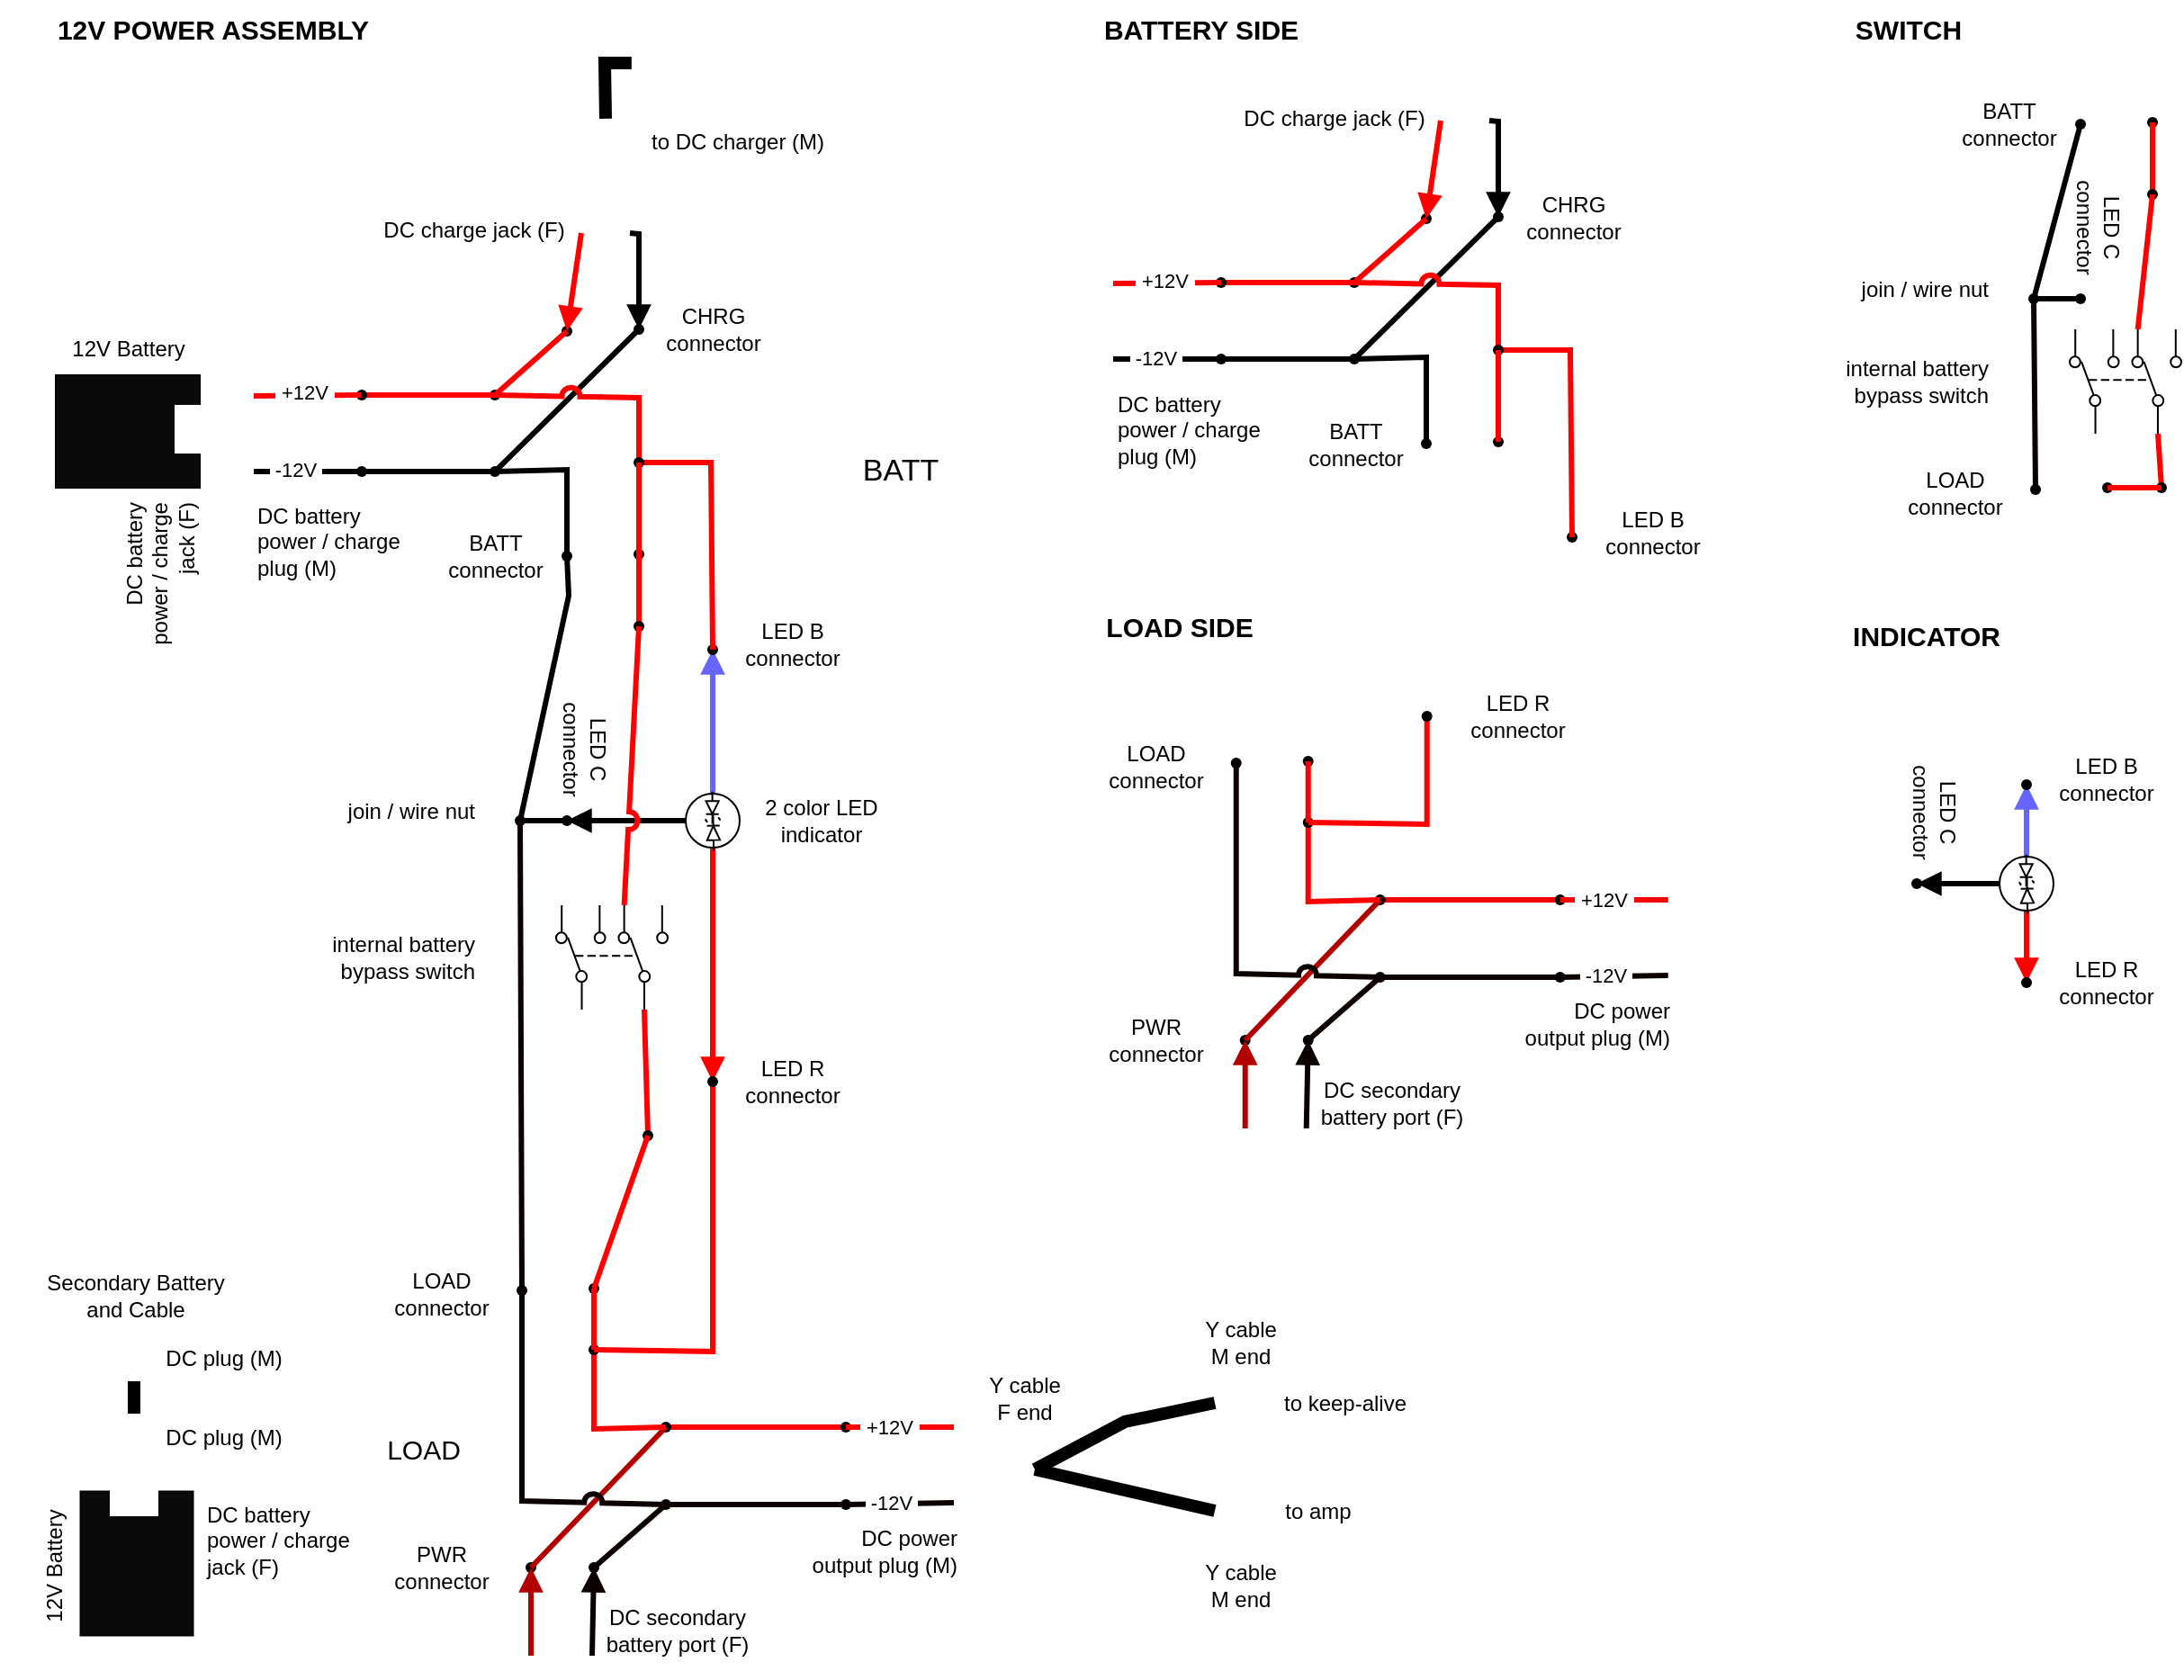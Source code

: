 <mxfile version="24.7.8">
  <diagram name="Page-1" id="6ovXW260JZMV4VgRhOEn">
    <mxGraphModel dx="1185" dy="694" grid="1" gridSize="10" guides="1" tooltips="1" connect="1" arrows="1" fold="1" page="1" pageScale="1" pageWidth="1300" pageHeight="1000" math="0" shadow="0">
      <root>
        <mxCell id="0" />
        <mxCell id="1" parent="0" />
        <mxCell id="WoF18aefavJoUWqvMgJQ-42" value="" style="shape=waypoint;sketch=0;fillStyle=solid;size=6;pointerEvents=1;points=[];fillColor=none;resizable=0;rotatable=0;perimeter=centerPerimeter;snapToPoint=1;" parent="1" vertex="1">
          <mxGeometry x="270" y="238.5" width="20" height="20" as="geometry" />
        </mxCell>
        <mxCell id="WoF18aefavJoUWqvMgJQ-43" value="" style="endArrow=none;html=1;rounded=0;exitX=0.25;exitY=0.5;exitDx=0;exitDy=0;exitPerimeter=0;fillColor=#e51400;strokeColor=#FF0000;strokeWidth=3;" parent="1" source="G7UtKUlCrea1HoJt_iq_-33" target="WoF18aefavJoUWqvMgJQ-42" edge="1">
          <mxGeometry width="50" height="50" relative="1" as="geometry">
            <mxPoint x="540" y="513" as="sourcePoint" />
            <mxPoint x="590" y="463" as="targetPoint" />
          </mxGeometry>
        </mxCell>
        <mxCell id="WoF18aefavJoUWqvMgJQ-53" value="" style="shape=waypoint;sketch=0;fillStyle=solid;size=6;pointerEvents=1;points=[];fillColor=none;resizable=0;rotatable=0;perimeter=centerPerimeter;snapToPoint=1;" parent="1" vertex="1">
          <mxGeometry x="310" y="203" width="20" height="20" as="geometry" />
        </mxCell>
        <mxCell id="WoF18aefavJoUWqvMgJQ-57" value="" style="endArrow=none;html=1;rounded=0;exitX=-0.108;exitY=0.967;exitDx=0;exitDy=0;exitPerimeter=0;entryX=0.5;entryY=1;entryDx=0;entryDy=0;fillColor=#e51400;strokeColor=#FF0000;strokeWidth=3;startArrow=block;startFill=1;" parent="1" source="WoF18aefavJoUWqvMgJQ-53" target="XM5FjCuDmPm9ycIdQVT2-14" edge="1">
          <mxGeometry width="50" height="50" relative="1" as="geometry">
            <mxPoint x="610" y="462" as="sourcePoint" />
            <mxPoint x="320" y="172" as="targetPoint" />
          </mxGeometry>
        </mxCell>
        <mxCell id="WoF18aefavJoUWqvMgJQ-58" value="" style="endArrow=none;html=1;rounded=0;exitX=0.892;exitY=0.525;exitDx=0;exitDy=0;exitPerimeter=0;entryX=0.142;entryY=0.592;entryDx=0;entryDy=0;entryPerimeter=0;fillColor=#e51400;strokeColor=#FF0000;strokeWidth=3;" parent="1" source="WoF18aefavJoUWqvMgJQ-42" target="WoF18aefavJoUWqvMgJQ-53" edge="1">
          <mxGeometry width="50" height="50" relative="1" as="geometry">
            <mxPoint x="610" y="462" as="sourcePoint" />
            <mxPoint x="660" y="412" as="targetPoint" />
          </mxGeometry>
        </mxCell>
        <mxCell id="WoF18aefavJoUWqvMgJQ-59" value="DC charge jack (F)" style="text;html=1;align=center;verticalAlign=middle;resizable=0;points=[];autosize=1;strokeColor=none;fillColor=none;" parent="1" vertex="1">
          <mxGeometry x="208" y="142" width="120" height="30" as="geometry" />
        </mxCell>
        <mxCell id="WoF18aefavJoUWqvMgJQ-61" value="" style="shape=waypoint;sketch=0;fillStyle=solid;size=6;pointerEvents=1;points=[];fillColor=none;resizable=0;rotatable=0;perimeter=centerPerimeter;snapToPoint=1;" parent="1" vertex="1">
          <mxGeometry x="350" y="202" width="20" height="20" as="geometry" />
        </mxCell>
        <mxCell id="WoF18aefavJoUWqvMgJQ-64" value="" style="endArrow=none;html=1;rounded=0;strokeWidth=3;exitX=0.25;exitY=0.5;exitDx=0;exitDy=0;exitPerimeter=0;" parent="1" source="G7UtKUlCrea1HoJt_iq_-34" target="WoF18aefavJoUWqvMgJQ-44" edge="1">
          <mxGeometry width="50" height="50" relative="1" as="geometry">
            <mxPoint x="140" y="291" as="sourcePoint" />
            <mxPoint x="280" y="292" as="targetPoint" />
            <Array as="points" />
          </mxGeometry>
        </mxCell>
        <mxCell id="WoF18aefavJoUWqvMgJQ-44" value="" style="shape=waypoint;sketch=0;fillStyle=solid;size=6;pointerEvents=1;points=[];fillColor=none;resizable=0;rotatable=0;perimeter=centerPerimeter;snapToPoint=1;" parent="1" vertex="1">
          <mxGeometry x="270" y="281" width="20" height="20" as="geometry" />
        </mxCell>
        <mxCell id="WoF18aefavJoUWqvMgJQ-67" value="" style="endArrow=none;html=1;rounded=0;strokeWidth=3;" parent="1" target="WoF18aefavJoUWqvMgJQ-61" edge="1">
          <mxGeometry width="50" height="50" relative="1" as="geometry">
            <mxPoint x="280" y="291" as="sourcePoint" />
            <mxPoint x="660" y="412" as="targetPoint" />
          </mxGeometry>
        </mxCell>
        <mxCell id="WoF18aefavJoUWqvMgJQ-68" value="" style="endArrow=none;html=1;rounded=0;exitX=0.683;exitY=0.558;exitDx=0;exitDy=0;exitPerimeter=0;entryX=0.5;entryY=0;entryDx=0;entryDy=0;strokeWidth=3;startArrow=block;startFill=1;" parent="1" source="WoF18aefavJoUWqvMgJQ-61" target="XM5FjCuDmPm9ycIdQVT2-14" edge="1">
          <mxGeometry width="50" height="50" relative="1" as="geometry">
            <mxPoint x="610" y="462" as="sourcePoint" />
            <mxPoint x="333.5" y="158.5" as="targetPoint" />
            <Array as="points">
              <mxPoint x="360" y="159" />
            </Array>
          </mxGeometry>
        </mxCell>
        <mxCell id="WoF18aefavJoUWqvMgJQ-92" value="" style="shape=waypoint;sketch=0;fillStyle=solid;size=6;pointerEvents=1;points=[];fillColor=none;resizable=0;rotatable=0;perimeter=centerPerimeter;snapToPoint=1;" parent="1" vertex="1">
          <mxGeometry x="310" y="328" width="20" height="20" as="geometry" />
        </mxCell>
        <mxCell id="WoF18aefavJoUWqvMgJQ-94" value="" style="shape=waypoint;sketch=0;fillStyle=solid;size=6;pointerEvents=1;points=[];fillColor=none;resizable=0;rotatable=0;perimeter=centerPerimeter;snapToPoint=1;" parent="1" vertex="1">
          <mxGeometry x="350" y="327" width="20" height="20" as="geometry" />
        </mxCell>
        <mxCell id="WoF18aefavJoUWqvMgJQ-95" value="" style="endArrow=none;html=1;rounded=0;jumpStyle=arc;strokeWidth=3;fillColor=#e51400;strokeColor=#FF0000;entryX=0.433;entryY=0.717;entryDx=0;entryDy=0;entryPerimeter=0;exitX=0.55;exitY=0.7;exitDx=0;exitDy=0;exitPerimeter=0;" parent="1" source="_QanThGe_R4vtIQi0s6S-25" target="WoF18aefavJoUWqvMgJQ-42" edge="1">
          <mxGeometry width="50" height="50" relative="1" as="geometry">
            <mxPoint x="380" y="250" as="sourcePoint" />
            <mxPoint x="370" y="342" as="targetPoint" />
            <Array as="points">
              <mxPoint x="360" y="250" />
            </Array>
          </mxGeometry>
        </mxCell>
        <mxCell id="WoF18aefavJoUWqvMgJQ-96" value="" style="endArrow=none;html=1;rounded=0;exitX=0.808;exitY=0.45;exitDx=0;exitDy=0;exitPerimeter=0;strokeWidth=3;entryX=-0.15;entryY=0.3;entryDx=0;entryDy=0;entryPerimeter=0;jumpStyle=arc;" parent="1" source="WoF18aefavJoUWqvMgJQ-92" target="WoF18aefavJoUWqvMgJQ-44" edge="1">
          <mxGeometry width="50" height="50" relative="1" as="geometry">
            <mxPoint x="330" y="342" as="sourcePoint" />
            <mxPoint x="290" y="302" as="targetPoint" />
            <Array as="points">
              <mxPoint x="320" y="290" />
            </Array>
          </mxGeometry>
        </mxCell>
        <mxCell id="WoF18aefavJoUWqvMgJQ-97" value="12V POWER ASSEMBLY" style="text;html=1;align=center;verticalAlign=middle;resizable=0;points=[];autosize=1;strokeColor=none;fillColor=none;fontStyle=1;fontSize=15;" parent="1" vertex="1">
          <mxGeometry x="27.86" y="30" width="190" height="30" as="geometry" />
        </mxCell>
        <mxCell id="G7UtKUlCrea1HoJt_iq_-2" value="" style="endArrow=none;html=1;rounded=0;exitX=0.2;exitY=1;exitDx=0;exitDy=0;exitPerimeter=0;entryX=0.65;entryY=0.3;entryDx=0;entryDy=0;strokeWidth=3;fillColor=#e51400;strokeColor=#FF0000;entryPerimeter=0;" parent="1" source="WoF18aefavJoUWqvMgJQ-94" target="_QanThGe_R4vtIQi0s6S-13" edge="1">
          <mxGeometry width="50" height="50" relative="1" as="geometry">
            <mxPoint x="820" y="650" as="sourcePoint" />
            <mxPoint x="355.74" y="382" as="targetPoint" />
          </mxGeometry>
        </mxCell>
        <mxCell id="G7UtKUlCrea1HoJt_iq_-3" value="" style="endArrow=none;html=1;rounded=0;exitX=0.9;exitY=0.4;exitDx=0;exitDy=0;exitPerimeter=0;strokeWidth=3;entryX=0.25;entryY=0.35;entryDx=0;entryDy=0;entryPerimeter=0;" parent="1" source="WoF18aefavJoUWqvMgJQ-92" target="_QanThGe_R4vtIQi0s6S-3" edge="1">
          <mxGeometry width="50" height="50" relative="1" as="geometry">
            <mxPoint x="820" y="650" as="sourcePoint" />
            <mxPoint x="140" y="590" as="targetPoint" />
            <Array as="points">
              <mxPoint x="321" y="360" />
            </Array>
          </mxGeometry>
        </mxCell>
        <mxCell id="G7UtKUlCrea1HoJt_iq_-4" value="" style="pointerEvents=1;verticalLabelPosition=bottom;shadow=0;dashed=0;align=center;html=1;verticalAlign=top;shape=mxgraph.electrical.electro-mechanical.dpdt3;elSwitchState=1;rotation=-90;" parent="1" vertex="1">
          <mxGeometry x="316" y="530" width="58" height="62" as="geometry" />
        </mxCell>
        <mxCell id="G7UtKUlCrea1HoJt_iq_-5" value="&lt;div&gt;internal battery&lt;/div&gt;bypass&amp;nbsp;&lt;span style=&quot;background-color: initial;&quot;&gt;switch&lt;/span&gt;" style="text;html=1;align=right;verticalAlign=middle;resizable=0;points=[];autosize=1;strokeColor=none;fillColor=none;" parent="1" vertex="1">
          <mxGeometry x="170" y="541" width="100" height="40" as="geometry" />
        </mxCell>
        <mxCell id="G7UtKUlCrea1HoJt_iq_-33" value="" style="shape=waypoint;sketch=0;size=6;pointerEvents=1;points=[];fillColor=none;resizable=0;rotatable=0;perimeter=centerPerimeter;snapToPoint=1;" parent="1" vertex="1">
          <mxGeometry x="196" y="238.5" width="20" height="20" as="geometry" />
        </mxCell>
        <mxCell id="G7UtKUlCrea1HoJt_iq_-35" value="" style="endArrow=none;html=1;rounded=0;strokeWidth=3;" parent="1" target="G7UtKUlCrea1HoJt_iq_-34" edge="1">
          <mxGeometry width="50" height="50" relative="1" as="geometry">
            <mxPoint x="206" y="291" as="sourcePoint" />
            <mxPoint x="346" y="291" as="targetPoint" />
            <Array as="points" />
          </mxGeometry>
        </mxCell>
        <mxCell id="G7UtKUlCrea1HoJt_iq_-34" value="" style="shape=waypoint;sketch=0;size=6;pointerEvents=1;points=[];fillColor=none;resizable=0;rotatable=0;perimeter=centerPerimeter;snapToPoint=1;" parent="1" vertex="1">
          <mxGeometry x="196" y="281" width="20" height="20" as="geometry" />
        </mxCell>
        <mxCell id="G7UtKUlCrea1HoJt_iq_-40" value="" style="shape=image;html=1;verticalAlign=top;verticalLabelPosition=bottom;labelBackgroundColor=#ffffff;imageAspect=0;aspect=fixed;image=https://cdn1.iconfinder.com/data/icons/bootstrap-vol-3/16/input-cursor-128.png;rotation=-180;" parent="1" vertex="1">
          <mxGeometry x="132.5" y="254" width="27" height="27" as="geometry" />
        </mxCell>
        <mxCell id="G7UtKUlCrea1HoJt_iq_-41" value="" style="endArrow=none;html=1;rounded=0;fillColor=#e51400;strokeColor=#FF0000;strokeWidth=3;" parent="1" target="G7UtKUlCrea1HoJt_iq_-33" edge="1">
          <mxGeometry width="50" height="50" relative="1" as="geometry">
            <mxPoint x="146" y="249" as="sourcePoint" />
            <mxPoint x="174" y="227" as="targetPoint" />
          </mxGeometry>
        </mxCell>
        <mxCell id="G7UtKUlCrea1HoJt_iq_-44" value="&amp;nbsp;+12V&amp;nbsp;" style="edgeLabel;html=1;align=center;verticalAlign=middle;resizable=0;points=[];" parent="G7UtKUlCrea1HoJt_iq_-41" connectable="0" vertex="1">
          <mxGeometry x="-0.066" y="2" relative="1" as="geometry">
            <mxPoint as="offset" />
          </mxGeometry>
        </mxCell>
        <mxCell id="G7UtKUlCrea1HoJt_iq_-45" value="" style="endArrow=none;html=1;rounded=0;strokeWidth=3;entryX=0.85;entryY=0.9;entryDx=0;entryDy=0;entryPerimeter=0;" parent="1" target="G7UtKUlCrea1HoJt_iq_-34" edge="1">
          <mxGeometry width="50" height="50" relative="1" as="geometry">
            <mxPoint x="146" y="291" as="sourcePoint" />
            <mxPoint x="236" y="328" as="targetPoint" />
            <Array as="points" />
          </mxGeometry>
        </mxCell>
        <mxCell id="G7UtKUlCrea1HoJt_iq_-46" value="&amp;nbsp;-12V&amp;nbsp;" style="edgeLabel;html=1;align=center;verticalAlign=middle;resizable=0;points=[];" parent="G7UtKUlCrea1HoJt_iq_-45" connectable="0" vertex="1">
          <mxGeometry x="-0.233" y="1" relative="1" as="geometry">
            <mxPoint as="offset" />
          </mxGeometry>
        </mxCell>
        <mxCell id="G7UtKUlCrea1HoJt_iq_-47" value="DC battery&lt;div&gt;power / charge&lt;/div&gt;&lt;div&gt;plug (M)&lt;/div&gt;" style="text;html=1;align=left;verticalAlign=middle;resizable=0;points=[];autosize=1;strokeColor=none;fillColor=none;" parent="1" vertex="1">
          <mxGeometry x="146" y="300" width="100" height="60" as="geometry" />
        </mxCell>
        <mxCell id="XM5FjCuDmPm9ycIdQVT2-14" value="" style="shape=image;html=1;verticalAlign=top;verticalLabelPosition=bottom;labelBackgroundColor=#ffffff;imageAspect=0;aspect=fixed;image=https://cdn1.iconfinder.com/data/icons/bootstrap-vol-3/16/input-cursor-128.png;rotation=90;" parent="1" vertex="1">
          <mxGeometry x="328" y="145" width="27" height="27" as="geometry" />
        </mxCell>
        <mxCell id="XM5FjCuDmPm9ycIdQVT2-28" value="" style="group" parent="1" vertex="1" connectable="0">
          <mxGeometry x="5" y="207.5" width="941" height="199.5" as="geometry" />
        </mxCell>
        <mxCell id="XM5FjCuDmPm9ycIdQVT2-26" value="DC battery&lt;div&gt;power / charge&lt;/div&gt;&lt;div&gt;jack (F)&lt;/div&gt;" style="text;html=1;align=right;verticalAlign=middle;resizable=0;points=[];autosize=1;strokeColor=none;fillColor=none;rotation=-90;" parent="XM5FjCuDmPm9ycIdQVT2-28" vertex="1">
          <mxGeometry x="39" y="119.5" width="100" height="60" as="geometry" />
        </mxCell>
        <mxCell id="XM5FjCuDmPm9ycIdQVT2-27" value="" style="group" parent="XM5FjCuDmPm9ycIdQVT2-28" vertex="1" connectable="0">
          <mxGeometry x="26" width="98" height="92.5" as="geometry" />
        </mxCell>
        <mxCell id="XM5FjCuDmPm9ycIdQVT2-25" value="" style="rounded=0;whiteSpace=wrap;html=1;fillColor=#0A0A0A;" parent="XM5FjCuDmPm9ycIdQVT2-27" vertex="1">
          <mxGeometry x="5" y="30" width="80" height="62.5" as="geometry" />
        </mxCell>
        <mxCell id="WoF18aefavJoUWqvMgJQ-41" value="12V Battery" style="text;html=1;align=center;verticalAlign=middle;resizable=0;points=[];autosize=1;strokeColor=none;fillColor=none;" parent="XM5FjCuDmPm9ycIdQVT2-27" vertex="1">
          <mxGeometry width="90" height="30" as="geometry" />
        </mxCell>
        <mxCell id="XM5FjCuDmPm9ycIdQVT2-22" value="" style="shape=image;html=1;verticalAlign=top;verticalLabelPosition=bottom;labelBackgroundColor=#ffffff;imageAspect=0;aspect=fixed;image=https://cdn1.iconfinder.com/data/icons/bootstrap-vol-3/16/input-cursor-128.png;rotation=0;imageBackground=default;" parent="XM5FjCuDmPm9ycIdQVT2-27" vertex="1">
          <mxGeometry x="71" y="46.5" width="27" height="27" as="geometry" />
        </mxCell>
        <mxCell id="XM5FjCuDmPm9ycIdQVT2-54" value="" style="group" parent="1" vertex="1" connectable="0">
          <mxGeometry x="328" y="29.999" width="157" height="93.441" as="geometry" />
        </mxCell>
        <mxCell id="XM5FjCuDmPm9ycIdQVT2-15" value="" style="shape=image;html=1;verticalAlign=top;verticalLabelPosition=bottom;labelBackgroundColor=#ffffff;imageAspect=0;aspect=fixed;image=https://cdn1.iconfinder.com/data/icons/bootstrap-vol-3/16/input-cursor-128.png;rotation=90;" parent="XM5FjCuDmPm9ycIdQVT2-54" vertex="1">
          <mxGeometry y="64.941" width="27" height="27" as="geometry" />
        </mxCell>
        <mxCell id="XM5FjCuDmPm9ycIdQVT2-17" value="" style="shape=image;html=1;verticalAlign=top;verticalLabelPosition=bottom;labelBackgroundColor=#ffffff;imageAspect=0;aspect=fixed;image=https://cdn0.iconfinder.com/data/icons/phosphor-fill-vol-4/256/plug-fill-128.png;rotation=45;" parent="XM5FjCuDmPm9ycIdQVT2-54" vertex="1">
          <mxGeometry x="37.86" y="9.941" width="48" height="48" as="geometry" />
        </mxCell>
        <mxCell id="XM5FjCuDmPm9ycIdQVT2-18" value="" style="endArrow=none;html=1;rounded=0;exitX=0;exitY=0.5;exitDx=0;exitDy=0;entryX=0;entryY=1;entryDx=0;entryDy=0;strokeWidth=7;" parent="XM5FjCuDmPm9ycIdQVT2-54" source="XM5FjCuDmPm9ycIdQVT2-15" target="XM5FjCuDmPm9ycIdQVT2-17" edge="1">
          <mxGeometry width="50" height="50" relative="1" as="geometry">
            <mxPoint x="492" y="389.941" as="sourcePoint" />
            <mxPoint x="542" y="339.941" as="targetPoint" />
            <Array as="points">
              <mxPoint x="13" y="33.941" />
            </Array>
          </mxGeometry>
        </mxCell>
        <mxCell id="XM5FjCuDmPm9ycIdQVT2-19" value="to DC charger (M)" style="text;html=1;align=left;verticalAlign=middle;resizable=0;points=[];autosize=1;strokeColor=none;fillColor=none;" parent="XM5FjCuDmPm9ycIdQVT2-54" vertex="1">
          <mxGeometry x="37" y="63.441" width="120" height="30" as="geometry" />
        </mxCell>
        <mxCell id="XM5FjCuDmPm9ycIdQVT2-55" value="BATT" style="text;html=1;align=center;verticalAlign=middle;resizable=0;points=[];autosize=1;strokeColor=none;fillColor=none;fontSize=17;" parent="1" vertex="1">
          <mxGeometry x="470" y="276" width="70" height="30" as="geometry" />
        </mxCell>
        <mxCell id="XM5FjCuDmPm9ycIdQVT2-58" value="BATT&lt;br&gt;connector" style="text;html=1;align=center;verticalAlign=middle;resizable=0;points=[];autosize=1;strokeColor=none;fillColor=none;rotation=0;" parent="1" vertex="1">
          <mxGeometry x="240" y="318" width="80" height="40" as="geometry" />
        </mxCell>
        <mxCell id="XM5FjCuDmPm9ycIdQVT2-59" value="CHRG&lt;br&gt;connector" style="text;html=1;align=center;verticalAlign=middle;resizable=0;points=[];autosize=1;strokeColor=none;fillColor=none;rotation=0;" parent="1" vertex="1">
          <mxGeometry x="361" y="192" width="80" height="40" as="geometry" />
        </mxCell>
        <mxCell id="_QanThGe_R4vtIQi0s6S-2" value="" style="group" vertex="1" connectable="0" parent="1">
          <mxGeometry x="20.0" y="769" width="197.86" height="175.5" as="geometry" />
        </mxCell>
        <mxCell id="XM5FjCuDmPm9ycIdQVT2-47" value="" style="group;rotation=90;" parent="_QanThGe_R4vtIQi0s6S-2" vertex="1" connectable="0">
          <mxGeometry x="23" y="22.5" width="72" height="27" as="geometry" />
        </mxCell>
        <mxCell id="XM5FjCuDmPm9ycIdQVT2-43" value="" style="shape=image;html=1;verticalAlign=top;verticalLabelPosition=bottom;labelBackgroundColor=#ffffff;imageAspect=0;aspect=fixed;image=https://cdn1.iconfinder.com/data/icons/bootstrap-vol-3/16/input-cursor-128.png;rotation=-270;" parent="XM5FjCuDmPm9ycIdQVT2-47" vertex="1">
          <mxGeometry x="23" y="-22" width="27" height="27" as="geometry" />
        </mxCell>
        <mxCell id="XM5FjCuDmPm9ycIdQVT2-44" value="" style="endArrow=none;html=1;rounded=0;strokeWidth=7;exitX=1;exitY=0.5;exitDx=0;exitDy=0;entryX=0;entryY=0.5;entryDx=0;entryDy=0;" parent="XM5FjCuDmPm9ycIdQVT2-47" source="XM5FjCuDmPm9ycIdQVT2-43" target="XM5FjCuDmPm9ycIdQVT2-45" edge="1">
          <mxGeometry width="50" height="50" relative="1" as="geometry">
            <mxPoint x="26" y="22" as="sourcePoint" />
            <mxPoint x="13" y="105" as="targetPoint" />
          </mxGeometry>
        </mxCell>
        <mxCell id="XM5FjCuDmPm9ycIdQVT2-45" value="" style="shape=image;html=1;verticalAlign=top;verticalLabelPosition=bottom;labelBackgroundColor=#ffffff;imageAspect=0;aspect=fixed;image=https://cdn1.iconfinder.com/data/icons/bootstrap-vol-3/16/input-cursor-128.png;rotation=-270;" parent="XM5FjCuDmPm9ycIdQVT2-47" vertex="1">
          <mxGeometry x="23" y="23" width="27" height="27" as="geometry" />
        </mxCell>
        <mxCell id="XM5FjCuDmPm9ycIdQVT2-36" value="DC battery&lt;div&gt;power / charge&lt;/div&gt;&lt;div&gt;jack (F)&lt;/div&gt;" style="text;html=1;align=left;verticalAlign=middle;resizable=0;points=[];autosize=1;strokeColor=none;fillColor=none;rotation=0;" parent="_QanThGe_R4vtIQi0s6S-2" vertex="1">
          <mxGeometry x="97.86" y="85.5" width="100" height="60" as="geometry" />
        </mxCell>
        <mxCell id="XM5FjCuDmPm9ycIdQVT2-38" value="" style="rounded=0;whiteSpace=wrap;html=1;fillColor=#0A0A0A;rotation=-90;" parent="_QanThGe_R4vtIQi0s6S-2" vertex="1">
          <mxGeometry x="21.0" y="97.5" width="80" height="62.5" as="geometry" />
        </mxCell>
        <mxCell id="XM5FjCuDmPm9ycIdQVT2-39" value="12V Battery" style="text;html=1;align=center;verticalAlign=middle;resizable=0;points=[];autosize=1;strokeColor=none;fillColor=none;rotation=-90;" parent="_QanThGe_R4vtIQi0s6S-2" vertex="1">
          <mxGeometry x="-30.0" y="115.5" width="90" height="30" as="geometry" />
        </mxCell>
        <mxCell id="XM5FjCuDmPm9ycIdQVT2-40" value="" style="shape=image;html=1;verticalAlign=top;verticalLabelPosition=bottom;labelBackgroundColor=#ffffff;imageAspect=0;aspect=fixed;image=https://cdn1.iconfinder.com/data/icons/bootstrap-vol-3/16/input-cursor-128.png;rotation=-90;imageBackground=default;" parent="_QanThGe_R4vtIQi0s6S-2" vertex="1">
          <mxGeometry x="46" y="75.5" width="27" height="27" as="geometry" />
        </mxCell>
        <mxCell id="XM5FjCuDmPm9ycIdQVT2-50" value="DC plug (M)" style="text;html=1;align=center;verticalAlign=middle;resizable=0;points=[];autosize=1;strokeColor=none;fillColor=none;" parent="_QanThGe_R4vtIQi0s6S-2" vertex="1">
          <mxGeometry x="64" y="43.5" width="90" height="30" as="geometry" />
        </mxCell>
        <mxCell id="XM5FjCuDmPm9ycIdQVT2-49" value="DC plug (M)" style="text;html=1;align=center;verticalAlign=middle;resizable=0;points=[];autosize=1;strokeColor=none;fillColor=none;" parent="_QanThGe_R4vtIQi0s6S-2" vertex="1">
          <mxGeometry x="64" width="90" height="30" as="geometry" />
        </mxCell>
        <mxCell id="_QanThGe_R4vtIQi0s6S-3" value="" style="shape=waypoint;sketch=0;size=6;pointerEvents=1;points=[];fillColor=none;resizable=0;rotatable=0;perimeter=centerPerimeter;snapToPoint=1;" vertex="1" parent="1">
          <mxGeometry x="284" y="475" width="20" height="20" as="geometry" />
        </mxCell>
        <mxCell id="G7UtKUlCrea1HoJt_iq_-69" value="" style="endArrow=none;html=1;rounded=0;exitX=0.2;exitY=1;exitDx=0;exitDy=0;exitPerimeter=0;strokeWidth=3;fillColor=#e51400;strokeColor=#0D0000;entryX=0.1;entryY=1;entryDx=0;entryDy=0;entryPerimeter=0;" parent="1" source="G7UtKUlCrea1HoJt_iq_-66" target="_QanThGe_R4vtIQi0s6S-3" edge="1">
          <mxGeometry width="50" height="50" relative="1" as="geometry">
            <mxPoint x="-130" y="620" as="sourcePoint" />
            <mxPoint x="260" y="580" as="targetPoint" />
          </mxGeometry>
        </mxCell>
        <mxCell id="G7UtKUlCrea1HoJt_iq_-70" value="" style="endArrow=none;html=1;rounded=0;exitDx=0;exitDy=0;exitPerimeter=0;entryX=0;entryY=0.79;entryDx=0;entryDy=0;strokeWidth=3;fillColor=#e51400;strokeColor=#FF0000;" parent="1" source="_QanThGe_R4vtIQi0s6S-4" target="G7UtKUlCrea1HoJt_iq_-4" edge="1">
          <mxGeometry width="50" height="50" relative="1" as="geometry">
            <mxPoint x="-130" y="620" as="sourcePoint" />
            <mxPoint x="368.9" y="884" as="targetPoint" />
            <Array as="points" />
          </mxGeometry>
        </mxCell>
        <mxCell id="_QanThGe_R4vtIQi0s6S-10" value="" style="endArrow=none;html=1;rounded=0;strokeWidth=3;fillColor=#e51400;strokeColor=#6666FF;exitX=0.85;exitY=0.55;exitDx=0;exitDy=0;exitPerimeter=0;entryX=1;entryY=0.5;entryDx=0;entryDy=0;startArrow=block;startFill=1;" edge="1" parent="1" source="_QanThGe_R4vtIQi0s6S-17" target="_QanThGe_R4vtIQi0s6S-7">
          <mxGeometry width="50" height="50" relative="1" as="geometry">
            <mxPoint x="410" y="400" as="sourcePoint" />
            <mxPoint x="400" y="480" as="targetPoint" />
          </mxGeometry>
        </mxCell>
        <mxCell id="_QanThGe_R4vtIQi0s6S-8" value="" style="endArrow=block;html=1;rounded=0;strokeWidth=3;exitX=0.5;exitY=0;exitDx=0;exitDy=0;jumpStyle=arc;entryX=0.3;entryY=0.3;entryDx=0;entryDy=0;entryPerimeter=0;endFill=1;" edge="1" parent="1" source="_QanThGe_R4vtIQi0s6S-7" target="_QanThGe_R4vtIQi0s6S-31">
          <mxGeometry width="50" height="50" relative="1" as="geometry">
            <mxPoint x="260" y="480" as="sourcePoint" />
            <mxPoint x="330" y="485" as="targetPoint" />
            <Array as="points" />
          </mxGeometry>
        </mxCell>
        <mxCell id="_QanThGe_R4vtIQi0s6S-13" value="" style="shape=waypoint;sketch=0;size=6;pointerEvents=1;points=[];fillColor=none;resizable=0;rotatable=0;perimeter=centerPerimeter;snapToPoint=1;" vertex="1" parent="1">
          <mxGeometry x="350" y="367" width="20" height="20" as="geometry" />
        </mxCell>
        <mxCell id="_QanThGe_R4vtIQi0s6S-14" value="" style="endArrow=none;html=1;rounded=0;exitX=1;exitY=0.61;exitDx=0;exitDy=0;entryX=0.5;entryY=0.5;entryDx=0;entryDy=0;strokeWidth=3;fillColor=#e51400;strokeColor=#FF0000;entryPerimeter=0;jumpStyle=arc;" edge="1" parent="1" source="G7UtKUlCrea1HoJt_iq_-4" target="_QanThGe_R4vtIQi0s6S-13">
          <mxGeometry width="50" height="50" relative="1" as="geometry">
            <mxPoint x="370" y="287" as="sourcePoint" />
            <mxPoint x="480" y="430" as="targetPoint" />
            <Array as="points" />
          </mxGeometry>
        </mxCell>
        <mxCell id="_QanThGe_R4vtIQi0s6S-16" value="&lt;div&gt;join / wire nut&lt;/div&gt;" style="text;html=1;align=right;verticalAlign=middle;resizable=0;points=[];autosize=1;strokeColor=none;fillColor=none;" vertex="1" parent="1">
          <mxGeometry x="180" y="465" width="90" height="30" as="geometry" />
        </mxCell>
        <mxCell id="_QanThGe_R4vtIQi0s6S-17" value="" style="shape=waypoint;sketch=0;size=6;pointerEvents=1;points=[];fillColor=none;resizable=0;rotatable=0;perimeter=centerPerimeter;snapToPoint=1;" vertex="1" parent="1">
          <mxGeometry x="391" y="380" width="20" height="20" as="geometry" />
        </mxCell>
        <mxCell id="_QanThGe_R4vtIQi0s6S-18" value="" style="endArrow=none;html=1;rounded=0;fillColor=#e51400;strokeColor=#FF0000;strokeWidth=3;jumpStyle=arc;exitX=0.7;exitY=0.65;exitDx=0;exitDy=0;exitPerimeter=0;entryX=0.85;entryY=0.6;entryDx=0;entryDy=0;entryPerimeter=0;" edge="1" parent="1" source="_QanThGe_R4vtIQi0s6S-17" target="_QanThGe_R4vtIQi0s6S-25">
          <mxGeometry width="50" height="50" relative="1" as="geometry">
            <mxPoint x="400" y="290" as="sourcePoint" />
            <mxPoint x="440" y="250" as="targetPoint" />
            <Array as="points">
              <mxPoint x="400" y="286" />
            </Array>
          </mxGeometry>
        </mxCell>
        <mxCell id="_QanThGe_R4vtIQi0s6S-20" value="LED B&lt;br&gt;connector" style="text;html=1;align=center;verticalAlign=middle;resizable=0;points=[];autosize=1;strokeColor=none;fillColor=none;rotation=0;" vertex="1" parent="1">
          <mxGeometry x="405" y="367" width="80" height="40" as="geometry" />
        </mxCell>
        <mxCell id="_QanThGe_R4vtIQi0s6S-22" value="" style="endArrow=block;html=1;rounded=0;fillColor=#e51400;strokeColor=#FF0000;strokeWidth=3;jumpStyle=arc;exitX=0;exitY=0.5;exitDx=0;exitDy=0;entryX=0.7;entryY=0.7;entryDx=0;entryDy=0;entryPerimeter=0;endFill=1;" edge="1" parent="1" source="_QanThGe_R4vtIQi0s6S-7" target="_QanThGe_R4vtIQi0s6S-30">
          <mxGeometry width="50" height="50" relative="1" as="geometry">
            <mxPoint x="691" y="725" as="sourcePoint" />
            <mxPoint x="590" y="638" as="targetPoint" />
            <Array as="points" />
          </mxGeometry>
        </mxCell>
        <mxCell id="G7UtKUlCrea1HoJt_iq_-51" value="" style="shape=waypoint;sketch=0;fillStyle=solid;size=6;pointerEvents=1;points=[];fillColor=none;resizable=0;rotatable=0;perimeter=centerPerimeter;snapToPoint=1;rotation=-180;" parent="1" vertex="1">
          <mxGeometry x="365" y="855" width="20" height="20" as="geometry" />
        </mxCell>
        <mxCell id="G7UtKUlCrea1HoJt_iq_-52" value="" style="endArrow=none;html=1;rounded=0;exitX=0.25;exitY=0.5;exitDx=0;exitDy=0;exitPerimeter=0;fillColor=#e51400;strokeColor=#0D0000;strokeWidth=3;" parent="1" source="G7UtKUlCrea1HoJt_iq_-73" target="G7UtKUlCrea1HoJt_iq_-51" edge="1">
          <mxGeometry width="50" height="50" relative="1" as="geometry">
            <mxPoint x="115" y="600" as="sourcePoint" />
            <mxPoint x="65" y="650" as="targetPoint" />
          </mxGeometry>
        </mxCell>
        <mxCell id="G7UtKUlCrea1HoJt_iq_-53" value="" style="shape=waypoint;sketch=0;fillStyle=solid;size=6;pointerEvents=1;points=[];fillColor=none;resizable=0;rotatable=0;perimeter=centerPerimeter;snapToPoint=1;rotation=-180;" parent="1" vertex="1">
          <mxGeometry x="325" y="890" width="20" height="20" as="geometry" />
        </mxCell>
        <mxCell id="G7UtKUlCrea1HoJt_iq_-54" value="&lt;div&gt;PWR&lt;/div&gt;connector" style="text;html=1;align=center;verticalAlign=middle;resizable=0;points=[];autosize=1;strokeColor=none;fillColor=none;rotation=0;" parent="1" vertex="1">
          <mxGeometry x="210" y="880" width="80" height="40" as="geometry" />
        </mxCell>
        <mxCell id="G7UtKUlCrea1HoJt_iq_-56" value="" style="endArrow=none;html=1;rounded=0;exitX=-0.108;exitY=0.967;exitDx=0;exitDy=0;exitPerimeter=0;fillColor=#e51400;strokeColor=#0D0000;strokeWidth=3;startArrow=block;startFill=1;" parent="1" source="G7UtKUlCrea1HoJt_iq_-53" edge="1">
          <mxGeometry width="50" height="50" relative="1" as="geometry">
            <mxPoint x="45" y="651" as="sourcePoint" />
            <mxPoint x="334" y="949" as="targetPoint" />
          </mxGeometry>
        </mxCell>
        <mxCell id="G7UtKUlCrea1HoJt_iq_-57" value="" style="endArrow=none;html=1;rounded=0;exitX=0.892;exitY=0.525;exitDx=0;exitDy=0;exitPerimeter=0;entryX=0.142;entryY=0.592;entryDx=0;entryDy=0;entryPerimeter=0;fillColor=#e51400;strokeColor=#0D0000;strokeWidth=3;" parent="1" source="G7UtKUlCrea1HoJt_iq_-51" target="G7UtKUlCrea1HoJt_iq_-53" edge="1">
          <mxGeometry width="50" height="50" relative="1" as="geometry">
            <mxPoint x="45" y="651" as="sourcePoint" />
            <mxPoint x="-5" y="701" as="targetPoint" />
          </mxGeometry>
        </mxCell>
        <mxCell id="G7UtKUlCrea1HoJt_iq_-58" value="DC secondary&lt;br&gt;battery port (F)" style="text;html=1;align=center;verticalAlign=middle;resizable=0;points=[];autosize=1;strokeColor=none;fillColor=none;rotation=0;" parent="1" vertex="1">
          <mxGeometry x="331" y="915" width="100" height="40" as="geometry" />
        </mxCell>
        <mxCell id="G7UtKUlCrea1HoJt_iq_-59" value="" style="shape=waypoint;sketch=0;fillStyle=solid;size=6;pointerEvents=1;points=[];fillColor=none;resizable=0;rotatable=0;perimeter=centerPerimeter;snapToPoint=1;rotation=-180;" parent="1" vertex="1">
          <mxGeometry x="290" y="890" width="20" height="20" as="geometry" />
        </mxCell>
        <mxCell id="G7UtKUlCrea1HoJt_iq_-60" value="" style="endArrow=none;html=1;rounded=0;strokeWidth=3;exitX=0.25;exitY=0.5;exitDx=0;exitDy=0;exitPerimeter=0;fillColor=#e51400;strokeColor=#FF0000;" parent="1" source="G7UtKUlCrea1HoJt_iq_-75" target="G7UtKUlCrea1HoJt_iq_-61" edge="1">
          <mxGeometry width="50" height="50" relative="1" as="geometry">
            <mxPoint x="515" y="822" as="sourcePoint" />
            <mxPoint x="375" y="821" as="targetPoint" />
            <Array as="points" />
          </mxGeometry>
        </mxCell>
        <mxCell id="G7UtKUlCrea1HoJt_iq_-61" value="" style="shape=waypoint;sketch=0;fillStyle=solid;size=6;pointerEvents=1;points=[];fillColor=none;resizable=0;rotatable=0;perimeter=centerPerimeter;snapToPoint=1;rotation=-180;" parent="1" vertex="1">
          <mxGeometry x="365" y="812" width="20" height="20" as="geometry" />
        </mxCell>
        <mxCell id="G7UtKUlCrea1HoJt_iq_-62" value="" style="endArrow=none;html=1;rounded=0;strokeWidth=3;fillColor=#e51400;strokeColor=#B20000;" parent="1" target="G7UtKUlCrea1HoJt_iq_-59" edge="1">
          <mxGeometry width="50" height="50" relative="1" as="geometry">
            <mxPoint x="375" y="822" as="sourcePoint" />
            <mxPoint x="-5" y="701" as="targetPoint" />
          </mxGeometry>
        </mxCell>
        <mxCell id="G7UtKUlCrea1HoJt_iq_-63" value="" style="endArrow=none;html=1;rounded=0;exitX=0.683;exitY=0.558;exitDx=0;exitDy=0;exitPerimeter=0;strokeWidth=3;fillColor=#e51400;strokeColor=#B20000;startArrow=block;startFill=1;" parent="1" source="G7UtKUlCrea1HoJt_iq_-59" edge="1">
          <mxGeometry width="50" height="50" relative="1" as="geometry">
            <mxPoint x="45" y="651" as="sourcePoint" />
            <mxPoint x="300" y="949" as="targetPoint" />
            <Array as="points">
              <mxPoint x="300" y="939" />
            </Array>
          </mxGeometry>
        </mxCell>
        <mxCell id="G7UtKUlCrea1HoJt_iq_-64" value="" style="shape=waypoint;sketch=0;fillStyle=solid;size=6;pointerEvents=1;points=[];fillColor=none;resizable=0;rotatable=0;perimeter=centerPerimeter;snapToPoint=1;rotation=-180;" parent="1" vertex="1">
          <mxGeometry x="325" y="735" width="20" height="20" as="geometry" />
        </mxCell>
        <mxCell id="G7UtKUlCrea1HoJt_iq_-65" value="LOAD&lt;br&gt;connector" style="text;html=1;align=center;verticalAlign=middle;resizable=0;points=[];autosize=1;strokeColor=none;fillColor=none;rotation=0;" parent="1" vertex="1">
          <mxGeometry x="210" y="728" width="80" height="40" as="geometry" />
        </mxCell>
        <mxCell id="G7UtKUlCrea1HoJt_iq_-66" value="" style="shape=waypoint;sketch=0;fillStyle=solid;size=6;pointerEvents=1;points=[];fillColor=none;resizable=0;rotatable=0;perimeter=centerPerimeter;snapToPoint=1;rotation=-180;" parent="1" vertex="1">
          <mxGeometry x="285" y="736" width="20" height="20" as="geometry" />
        </mxCell>
        <mxCell id="G7UtKUlCrea1HoJt_iq_-67" value="" style="endArrow=none;html=1;rounded=0;jumpStyle=arc;strokeWidth=3;fillColor=#e51400;strokeColor=#0D0000;entryX=0.433;entryY=0.717;entryDx=0;entryDy=0;entryPerimeter=0;exitX=0.392;exitY=1.025;exitDx=0;exitDy=0;exitPerimeter=0;" parent="1" source="G7UtKUlCrea1HoJt_iq_-66" target="G7UtKUlCrea1HoJt_iq_-51" edge="1">
          <mxGeometry width="50" height="50" relative="1" as="geometry">
            <mxPoint x="275" y="863" as="sourcePoint" />
            <mxPoint x="285" y="771" as="targetPoint" />
            <Array as="points">
              <mxPoint x="295" y="863" />
            </Array>
          </mxGeometry>
        </mxCell>
        <mxCell id="G7UtKUlCrea1HoJt_iq_-68" value="" style="endArrow=none;html=1;rounded=0;strokeWidth=3;entryX=-0.15;entryY=0.3;entryDx=0;entryDy=0;entryPerimeter=0;jumpStyle=arc;fillColor=#e51400;strokeColor=#FF0000;exitX=0.5;exitY=0.1;exitDx=0;exitDy=0;exitPerimeter=0;" parent="1" source="_QanThGe_R4vtIQi0s6S-23" target="G7UtKUlCrea1HoJt_iq_-61" edge="1">
          <mxGeometry width="50" height="50" relative="1" as="geometry">
            <mxPoint x="335" y="789" as="sourcePoint" />
            <mxPoint x="365" y="811" as="targetPoint" />
            <Array as="points">
              <mxPoint x="335" y="823" />
            </Array>
          </mxGeometry>
        </mxCell>
        <mxCell id="G7UtKUlCrea1HoJt_iq_-73" value="" style="shape=waypoint;sketch=0;size=6;pointerEvents=1;points=[];fillColor=none;resizable=0;rotatable=0;perimeter=centerPerimeter;snapToPoint=1;rotation=-180;" parent="1" vertex="1">
          <mxGeometry x="465" y="855" width="20" height="20" as="geometry" />
        </mxCell>
        <mxCell id="G7UtKUlCrea1HoJt_iq_-74" value="" style="endArrow=none;html=1;rounded=0;strokeWidth=3;" parent="1" target="G7UtKUlCrea1HoJt_iq_-75" edge="1">
          <mxGeometry width="50" height="50" relative="1" as="geometry">
            <mxPoint x="475" y="822" as="sourcePoint" />
            <mxPoint x="335" y="822" as="targetPoint" />
            <Array as="points" />
          </mxGeometry>
        </mxCell>
        <mxCell id="G7UtKUlCrea1HoJt_iq_-75" value="" style="shape=waypoint;sketch=0;size=6;pointerEvents=1;points=[];fillColor=none;resizable=0;rotatable=0;perimeter=centerPerimeter;snapToPoint=1;rotation=-180;" parent="1" vertex="1">
          <mxGeometry x="465" y="812" width="20" height="20" as="geometry" />
        </mxCell>
        <mxCell id="G7UtKUlCrea1HoJt_iq_-76" value="" style="shape=image;html=1;verticalAlign=top;verticalLabelPosition=bottom;labelBackgroundColor=#ffffff;imageAspect=0;aspect=fixed;image=https://cdn1.iconfinder.com/data/icons/bootstrap-vol-3/16/input-cursor-128.png;rotation=-360;" parent="1" vertex="1">
          <mxGeometry x="522" y="832" width="27" height="27" as="geometry" />
        </mxCell>
        <mxCell id="G7UtKUlCrea1HoJt_iq_-77" value="" style="endArrow=none;html=1;rounded=0;fillColor=#e51400;strokeColor=#0D0000;strokeWidth=3;" parent="1" target="G7UtKUlCrea1HoJt_iq_-73" edge="1">
          <mxGeometry width="50" height="50" relative="1" as="geometry">
            <mxPoint x="535" y="864" as="sourcePoint" />
            <mxPoint x="507" y="886" as="targetPoint" />
          </mxGeometry>
        </mxCell>
        <mxCell id="G7UtKUlCrea1HoJt_iq_-86" value="&amp;nbsp;-12V&amp;nbsp;" style="edgeLabel;html=1;align=center;verticalAlign=middle;resizable=0;points=[];" parent="G7UtKUlCrea1HoJt_iq_-77" connectable="0" vertex="1">
          <mxGeometry x="0.166" y="-1" relative="1" as="geometry">
            <mxPoint as="offset" />
          </mxGeometry>
        </mxCell>
        <mxCell id="G7UtKUlCrea1HoJt_iq_-79" value="" style="endArrow=none;html=1;rounded=0;strokeWidth=3;entryX=0.85;entryY=0.9;entryDx=0;entryDy=0;entryPerimeter=0;fillColor=#e51400;strokeColor=#FF0000;" parent="1" target="G7UtKUlCrea1HoJt_iq_-75" edge="1">
          <mxGeometry width="50" height="50" relative="1" as="geometry">
            <mxPoint x="535" y="822" as="sourcePoint" />
            <mxPoint x="445" y="785" as="targetPoint" />
            <Array as="points" />
          </mxGeometry>
        </mxCell>
        <mxCell id="G7UtKUlCrea1HoJt_iq_-85" value="&amp;nbsp;+12V&amp;nbsp;" style="edgeLabel;html=1;align=center;verticalAlign=middle;resizable=0;points=[];" parent="G7UtKUlCrea1HoJt_iq_-79" connectable="0" vertex="1">
          <mxGeometry x="0.2" relative="1" as="geometry">
            <mxPoint as="offset" />
          </mxGeometry>
        </mxCell>
        <mxCell id="G7UtKUlCrea1HoJt_iq_-88" value="DC power&lt;div&gt;output plug (M)&lt;/div&gt;" style="text;html=1;align=right;verticalAlign=middle;resizable=0;points=[];autosize=1;strokeColor=none;fillColor=none;" parent="1" vertex="1">
          <mxGeometry x="437.5" y="871" width="100" height="40" as="geometry" />
        </mxCell>
        <mxCell id="XM5FjCuDmPm9ycIdQVT2-2" value="" style="endArrow=none;html=1;rounded=0;strokeWidth=7;exitX=1;exitY=0.5;exitDx=0;exitDy=0;entryX=0;entryY=0.5;entryDx=0;entryDy=0;" parent="1" source="XM5FjCuDmPm9ycIdQVT2-3" target="XM5FjCuDmPm9ycIdQVT2-6" edge="1">
          <mxGeometry width="50" height="50" relative="1" as="geometry">
            <mxPoint x="600" y="845" as="sourcePoint" />
            <mxPoint x="680" y="805" as="targetPoint" />
            <Array as="points">
              <mxPoint x="630" y="819" />
            </Array>
          </mxGeometry>
        </mxCell>
        <mxCell id="XM5FjCuDmPm9ycIdQVT2-3" value="" style="shape=image;html=1;verticalAlign=top;verticalLabelPosition=bottom;labelBackgroundColor=#ffffff;imageAspect=0;aspect=fixed;image=https://cdn1.iconfinder.com/data/icons/bootstrap-vol-3/16/input-cursor-128.png;rotation=-360;" parent="1" vertex="1">
          <mxGeometry x="553" y="832" width="27" height="27" as="geometry" />
        </mxCell>
        <mxCell id="XM5FjCuDmPm9ycIdQVT2-4" value="" style="endArrow=none;html=1;rounded=0;strokeWidth=7;exitX=1;exitY=0.5;exitDx=0;exitDy=0;entryX=0;entryY=0.5;entryDx=0;entryDy=0;" parent="1" source="XM5FjCuDmPm9ycIdQVT2-3" target="XM5FjCuDmPm9ycIdQVT2-8" edge="1">
          <mxGeometry width="50" height="50" relative="1" as="geometry">
            <mxPoint x="597" y="856" as="sourcePoint" />
            <mxPoint x="680" y="869" as="targetPoint" />
          </mxGeometry>
        </mxCell>
        <mxCell id="XM5FjCuDmPm9ycIdQVT2-5" value="Y cable&lt;div&gt;F end&lt;/div&gt;" style="text;html=1;align=center;verticalAlign=middle;resizable=0;points=[];autosize=1;strokeColor=none;fillColor=none;" parent="1" vertex="1">
          <mxGeometry x="543.5" y="786" width="60" height="40" as="geometry" />
        </mxCell>
        <mxCell id="XM5FjCuDmPm9ycIdQVT2-6" value="" style="shape=image;html=1;verticalAlign=top;verticalLabelPosition=bottom;labelBackgroundColor=#ffffff;imageAspect=0;aspect=fixed;image=https://cdn1.iconfinder.com/data/icons/bootstrap-vol-3/16/input-cursor-128.png;rotation=-360;" parent="1" vertex="1">
          <mxGeometry x="680" y="795" width="27" height="27" as="geometry" />
        </mxCell>
        <mxCell id="XM5FjCuDmPm9ycIdQVT2-8" value="" style="shape=image;html=1;verticalAlign=top;verticalLabelPosition=bottom;labelBackgroundColor=#ffffff;imageAspect=0;aspect=fixed;image=https://cdn1.iconfinder.com/data/icons/bootstrap-vol-3/16/input-cursor-128.png;rotation=-360;" parent="1" vertex="1">
          <mxGeometry x="680" y="855" width="27" height="27" as="geometry" />
        </mxCell>
        <mxCell id="XM5FjCuDmPm9ycIdQVT2-10" value="Y cable&lt;div&gt;M end&lt;/div&gt;" style="text;html=1;align=center;verticalAlign=middle;resizable=0;points=[];autosize=1;strokeColor=none;fillColor=none;" parent="1" vertex="1">
          <mxGeometry x="663.5" y="755" width="60" height="40" as="geometry" />
        </mxCell>
        <mxCell id="XM5FjCuDmPm9ycIdQVT2-11" value="Y cable&lt;div&gt;M end&lt;/div&gt;" style="text;html=1;align=center;verticalAlign=middle;resizable=0;points=[];autosize=1;strokeColor=none;fillColor=none;" parent="1" vertex="1">
          <mxGeometry x="663.5" y="890" width="60" height="40" as="geometry" />
        </mxCell>
        <mxCell id="XM5FjCuDmPm9ycIdQVT2-12" value="to amp" style="text;html=1;align=center;verticalAlign=middle;resizable=0;points=[];autosize=1;strokeColor=none;fillColor=none;" parent="1" vertex="1">
          <mxGeometry x="707" y="853.5" width="60" height="30" as="geometry" />
        </mxCell>
        <mxCell id="XM5FjCuDmPm9ycIdQVT2-13" value="to keep-alive" style="text;html=1;align=center;verticalAlign=middle;resizable=0;points=[];autosize=1;strokeColor=none;fillColor=none;" parent="1" vertex="1">
          <mxGeometry x="707" y="793.5" width="90" height="30" as="geometry" />
        </mxCell>
        <mxCell id="XM5FjCuDmPm9ycIdQVT2-41" value="" style="shape=image;html=1;verticalAlign=top;verticalLabelPosition=bottom;labelBackgroundColor=#ffffff;imageAspect=0;aspect=fixed;image=https://cdn1.iconfinder.com/data/icons/bootstrap-vol-3/16/input-cursor-128.png;rotation=-90;" parent="1" vertex="1">
          <mxGeometry x="304" y="934" width="27" height="27" as="geometry" />
        </mxCell>
        <mxCell id="XM5FjCuDmPm9ycIdQVT2-52" value="Secondary Battery&lt;div&gt;and Cable&lt;/div&gt;" style="text;html=1;align=center;verticalAlign=middle;resizable=0;points=[];autosize=1;strokeColor=none;fillColor=none;" parent="1" vertex="1">
          <mxGeometry x="20" y="729" width="120" height="40" as="geometry" />
        </mxCell>
        <mxCell id="XM5FjCuDmPm9ycIdQVT2-56" value="LOAD" style="text;html=1;align=center;verticalAlign=middle;resizable=0;points=[];autosize=1;strokeColor=none;fillColor=none;fontSize=15;" parent="1" vertex="1">
          <mxGeometry x="210" y="819" width="60" height="30" as="geometry" />
        </mxCell>
        <mxCell id="_QanThGe_R4vtIQi0s6S-4" value="" style="shape=waypoint;sketch=0;size=6;pointerEvents=1;points=[];fillColor=none;resizable=0;rotatable=0;perimeter=centerPerimeter;snapToPoint=1;" vertex="1" parent="1">
          <mxGeometry x="355" y="650" width="20" height="20" as="geometry" />
        </mxCell>
        <mxCell id="_QanThGe_R4vtIQi0s6S-5" value="" style="endArrow=none;html=1;rounded=0;exitX=0.9;exitY=0.4;exitDx=0;exitDy=0;exitPerimeter=0;entryDx=0;entryDy=0;strokeWidth=3;fillColor=#e51400;strokeColor=#FF0000;" edge="1" parent="1" source="G7UtKUlCrea1HoJt_iq_-64" target="_QanThGe_R4vtIQi0s6S-4">
          <mxGeometry width="50" height="50" relative="1" as="geometry">
            <mxPoint x="355" y="1646" as="sourcePoint" />
            <mxPoint x="383" y="1410" as="targetPoint" />
            <Array as="points" />
          </mxGeometry>
        </mxCell>
        <mxCell id="_QanThGe_R4vtIQi0s6S-23" value="" style="shape=waypoint;sketch=0;size=6;pointerEvents=1;points=[];fillColor=none;resizable=0;rotatable=0;perimeter=centerPerimeter;snapToPoint=1;" vertex="1" parent="1">
          <mxGeometry x="325" y="769" width="20" height="20" as="geometry" />
        </mxCell>
        <mxCell id="_QanThGe_R4vtIQi0s6S-25" value="" style="shape=waypoint;sketch=0;size=6;pointerEvents=1;points=[];fillColor=none;resizable=0;rotatable=0;perimeter=centerPerimeter;snapToPoint=1;" vertex="1" parent="1">
          <mxGeometry x="350" y="276" width="20" height="20" as="geometry" />
        </mxCell>
        <mxCell id="_QanThGe_R4vtIQi0s6S-26" value="" style="endArrow=none;html=1;rounded=0;fillColor=#e51400;strokeColor=#FF0000;strokeWidth=3;jumpStyle=arc;exitX=0.75;exitY=0.75;exitDx=0;exitDy=0;exitPerimeter=0;entryX=0.9;entryY=0.6;entryDx=0;entryDy=0;entryPerimeter=0;" edge="1" parent="1" source="WoF18aefavJoUWqvMgJQ-94" target="_QanThGe_R4vtIQi0s6S-25">
          <mxGeometry width="50" height="50" relative="1" as="geometry">
            <mxPoint x="411" y="347" as="sourcePoint" />
            <mxPoint x="450" y="260" as="targetPoint" />
          </mxGeometry>
        </mxCell>
        <mxCell id="_QanThGe_R4vtIQi0s6S-28" value="" style="endArrow=none;html=1;rounded=0;strokeWidth=3;entryX=0.2;entryY=0.4;entryDx=0;entryDy=0;entryPerimeter=0;jumpStyle=arc;fillColor=#e51400;strokeColor=#FF0000;exitX=0.85;exitY=0.5;exitDx=0;exitDy=0;exitPerimeter=0;" edge="1" parent="1" source="G7UtKUlCrea1HoJt_iq_-64" target="_QanThGe_R4vtIQi0s6S-23">
          <mxGeometry width="50" height="50" relative="1" as="geometry">
            <mxPoint x="345" y="789" as="sourcePoint" />
            <mxPoint x="385" y="832" as="targetPoint" />
            <Array as="points" />
          </mxGeometry>
        </mxCell>
        <mxCell id="_QanThGe_R4vtIQi0s6S-29" value="" style="endArrow=none;html=1;rounded=0;fillColor=#e51400;strokeColor=#FF0000;strokeWidth=3;jumpStyle=arc;entryX=0.85;entryY=0.7;entryDx=0;entryDy=0;entryPerimeter=0;exitX=0.3;exitY=0.35;exitDx=0;exitDy=0;exitPerimeter=0;" edge="1" parent="1" source="_QanThGe_R4vtIQi0s6S-30" target="_QanThGe_R4vtIQi0s6S-23">
          <mxGeometry width="50" height="50" relative="1" as="geometry">
            <mxPoint x="400" y="600" as="sourcePoint" />
            <mxPoint x="370" y="216" as="targetPoint" />
            <Array as="points">
              <mxPoint x="401" y="780" />
            </Array>
          </mxGeometry>
        </mxCell>
        <mxCell id="_QanThGe_R4vtIQi0s6S-30" value="" style="shape=waypoint;sketch=0;size=6;pointerEvents=1;points=[];fillColor=none;resizable=0;rotatable=0;perimeter=centerPerimeter;snapToPoint=1;" vertex="1" parent="1">
          <mxGeometry x="391" y="620" width="20" height="20" as="geometry" />
        </mxCell>
        <mxCell id="_QanThGe_R4vtIQi0s6S-31" value="" style="shape=waypoint;sketch=0;size=6;pointerEvents=1;points=[];fillColor=none;resizable=0;rotatable=0;perimeter=centerPerimeter;snapToPoint=1;" vertex="1" parent="1">
          <mxGeometry x="310" y="475" width="20" height="20" as="geometry" />
        </mxCell>
        <mxCell id="_QanThGe_R4vtIQi0s6S-33" value="" style="endArrow=none;html=1;rounded=0;strokeWidth=3;exitX=0.6;exitY=0.75;exitDx=0;exitDy=0;jumpStyle=arc;entryX=0.55;entryY=0.15;entryDx=0;entryDy=0;entryPerimeter=0;exitPerimeter=0;" edge="1" parent="1" source="_QanThGe_R4vtIQi0s6S-3" target="_QanThGe_R4vtIQi0s6S-31">
          <mxGeometry width="50" height="50" relative="1" as="geometry">
            <mxPoint x="396" y="495" as="sourcePoint" />
            <mxPoint x="330" y="495" as="targetPoint" />
            <Array as="points" />
          </mxGeometry>
        </mxCell>
        <mxCell id="_QanThGe_R4vtIQi0s6S-34" value="LED C&lt;br&gt;conne&lt;span style=&quot;background-color: initial;&quot;&gt;ctor&lt;/span&gt;" style="text;html=1;align=center;verticalAlign=middle;resizable=0;points=[];autosize=1;strokeColor=none;fillColor=none;rotation=90;" vertex="1" parent="1">
          <mxGeometry x="290" y="425" width="80" height="40" as="geometry" />
        </mxCell>
        <mxCell id="_QanThGe_R4vtIQi0s6S-35" value="LED R&lt;br&gt;connector" style="text;html=1;align=center;verticalAlign=middle;resizable=0;points=[];autosize=1;strokeColor=none;fillColor=none;rotation=0;" vertex="1" parent="1">
          <mxGeometry x="405" y="610" width="80" height="40" as="geometry" />
        </mxCell>
        <mxCell id="_QanThGe_R4vtIQi0s6S-36" value="2 color LED&lt;div&gt;indicator&lt;/div&gt;" style="text;html=1;align=center;verticalAlign=middle;resizable=0;points=[];autosize=1;strokeColor=none;fillColor=none;" vertex="1" parent="1">
          <mxGeometry x="416" y="465" width="90" height="40" as="geometry" />
        </mxCell>
        <mxCell id="_QanThGe_R4vtIQi0s6S-41" value="" style="group" vertex="1" connectable="0" parent="1">
          <mxGeometry x="386" y="468.835" width="30" height="32.925" as="geometry" />
        </mxCell>
        <mxCell id="_QanThGe_R4vtIQi0s6S-7" value="" style="ellipse;whiteSpace=wrap;html=1;rotation=-90;" vertex="1" parent="_QanThGe_R4vtIQi0s6S-41">
          <mxGeometry y="1.165" width="30" height="30" as="geometry" />
        </mxCell>
        <mxCell id="_QanThGe_R4vtIQi0s6S-37" value="" style="verticalLabelPosition=bottom;shadow=0;dashed=0;align=center;html=1;verticalAlign=top;shape=mxgraph.electrical.opto_electronics.led_1;pointerEvents=1;rotation=90;" vertex="1" parent="_QanThGe_R4vtIQi0s6S-41">
          <mxGeometry x="6.199" y="5.082" width="17.831" height="7.667" as="geometry" />
        </mxCell>
        <mxCell id="_QanThGe_R4vtIQi0s6S-38" value="" style="verticalLabelPosition=bottom;shadow=0;dashed=0;align=center;html=1;verticalAlign=top;shape=mxgraph.electrical.opto_electronics.led_1;pointerEvents=1;rotation=-91;" vertex="1" parent="_QanThGe_R4vtIQi0s6S-41">
          <mxGeometry x="5.229" y="19.141" width="19.771" height="7.667" as="geometry" />
        </mxCell>
        <mxCell id="_QanThGe_R4vtIQi0s6S-104" value="BATTERY SIDE" style="text;html=1;align=center;verticalAlign=middle;resizable=0;points=[];autosize=1;strokeColor=none;fillColor=none;fontStyle=1;fontSize=15;" vertex="1" parent="1">
          <mxGeometry x="606.86" y="30" width="130" height="30" as="geometry" />
        </mxCell>
        <mxCell id="_QanThGe_R4vtIQi0s6S-192" value="" style="group" vertex="1" connectable="0" parent="1">
          <mxGeometry x="606.86" y="407" width="339" height="261" as="geometry" />
        </mxCell>
        <mxCell id="_QanThGe_R4vtIQi0s6S-146" value="" style="shape=waypoint;sketch=0;fillStyle=solid;size=6;pointerEvents=1;points=[];fillColor=none;resizable=0;rotatable=0;perimeter=centerPerimeter;snapToPoint=1;rotation=-180;" vertex="1" parent="_QanThGe_R4vtIQi0s6S-192">
          <mxGeometry x="155" y="155" width="20" height="20" as="geometry" />
        </mxCell>
        <mxCell id="_QanThGe_R4vtIQi0s6S-147" value="" style="endArrow=none;html=1;rounded=0;exitX=0.25;exitY=0.5;exitDx=0;exitDy=0;exitPerimeter=0;fillColor=#e51400;strokeColor=#0D0000;strokeWidth=3;" edge="1" source="_QanThGe_R4vtIQi0s6S-163" target="_QanThGe_R4vtIQi0s6S-146" parent="_QanThGe_R4vtIQi0s6S-192">
          <mxGeometry width="50" height="50" relative="1" as="geometry">
            <mxPoint x="-95" y="-100" as="sourcePoint" />
            <mxPoint x="-145" y="-50" as="targetPoint" />
          </mxGeometry>
        </mxCell>
        <mxCell id="_QanThGe_R4vtIQi0s6S-148" value="" style="shape=waypoint;sketch=0;fillStyle=solid;size=6;pointerEvents=1;points=[];fillColor=none;resizable=0;rotatable=0;perimeter=centerPerimeter;snapToPoint=1;rotation=-180;" vertex="1" parent="_QanThGe_R4vtIQi0s6S-192">
          <mxGeometry x="115" y="190" width="20" height="20" as="geometry" />
        </mxCell>
        <mxCell id="_QanThGe_R4vtIQi0s6S-149" value="&lt;div&gt;PWR&lt;/div&gt;connector" style="text;html=1;align=center;verticalAlign=middle;resizable=0;points=[];autosize=1;strokeColor=none;fillColor=none;rotation=0;" vertex="1" parent="_QanThGe_R4vtIQi0s6S-192">
          <mxGeometry y="180" width="80" height="40" as="geometry" />
        </mxCell>
        <mxCell id="_QanThGe_R4vtIQi0s6S-150" value="" style="endArrow=none;html=1;rounded=0;exitX=-0.108;exitY=0.967;exitDx=0;exitDy=0;exitPerimeter=0;fillColor=#e51400;strokeColor=#0D0000;strokeWidth=3;startArrow=block;startFill=1;" edge="1" source="_QanThGe_R4vtIQi0s6S-148" parent="_QanThGe_R4vtIQi0s6S-192">
          <mxGeometry width="50" height="50" relative="1" as="geometry">
            <mxPoint x="-165" y="-49" as="sourcePoint" />
            <mxPoint x="124" y="249" as="targetPoint" />
          </mxGeometry>
        </mxCell>
        <mxCell id="_QanThGe_R4vtIQi0s6S-151" value="" style="endArrow=none;html=1;rounded=0;exitX=0.892;exitY=0.525;exitDx=0;exitDy=0;exitPerimeter=0;entryX=0.142;entryY=0.592;entryDx=0;entryDy=0;entryPerimeter=0;fillColor=#e51400;strokeColor=#0D0000;strokeWidth=3;" edge="1" source="_QanThGe_R4vtIQi0s6S-146" target="_QanThGe_R4vtIQi0s6S-148" parent="_QanThGe_R4vtIQi0s6S-192">
          <mxGeometry width="50" height="50" relative="1" as="geometry">
            <mxPoint x="-165" y="-49" as="sourcePoint" />
            <mxPoint x="-215" y="1" as="targetPoint" />
          </mxGeometry>
        </mxCell>
        <mxCell id="_QanThGe_R4vtIQi0s6S-152" value="DC secondary&lt;br&gt;battery port (F)" style="text;html=1;align=center;verticalAlign=middle;resizable=0;points=[];autosize=1;strokeColor=none;fillColor=none;rotation=0;" vertex="1" parent="_QanThGe_R4vtIQi0s6S-192">
          <mxGeometry x="121" y="215" width="100" height="40" as="geometry" />
        </mxCell>
        <mxCell id="_QanThGe_R4vtIQi0s6S-153" value="" style="shape=waypoint;sketch=0;fillStyle=solid;size=6;pointerEvents=1;points=[];fillColor=none;resizable=0;rotatable=0;perimeter=centerPerimeter;snapToPoint=1;rotation=-180;" vertex="1" parent="_QanThGe_R4vtIQi0s6S-192">
          <mxGeometry x="80" y="190" width="20" height="20" as="geometry" />
        </mxCell>
        <mxCell id="_QanThGe_R4vtIQi0s6S-154" value="" style="endArrow=none;html=1;rounded=0;strokeWidth=3;exitX=0.25;exitY=0.5;exitDx=0;exitDy=0;exitPerimeter=0;fillColor=#e51400;strokeColor=#FF0000;" edge="1" source="_QanThGe_R4vtIQi0s6S-165" target="_QanThGe_R4vtIQi0s6S-155" parent="_QanThGe_R4vtIQi0s6S-192">
          <mxGeometry width="50" height="50" relative="1" as="geometry">
            <mxPoint x="305" y="122" as="sourcePoint" />
            <mxPoint x="165" y="121" as="targetPoint" />
            <Array as="points" />
          </mxGeometry>
        </mxCell>
        <mxCell id="_QanThGe_R4vtIQi0s6S-155" value="" style="shape=waypoint;sketch=0;fillStyle=solid;size=6;pointerEvents=1;points=[];fillColor=none;resizable=0;rotatable=0;perimeter=centerPerimeter;snapToPoint=1;rotation=-180;" vertex="1" parent="_QanThGe_R4vtIQi0s6S-192">
          <mxGeometry x="155" y="112" width="20" height="20" as="geometry" />
        </mxCell>
        <mxCell id="_QanThGe_R4vtIQi0s6S-156" value="" style="endArrow=none;html=1;rounded=0;strokeWidth=3;fillColor=#e51400;strokeColor=#B20000;" edge="1" target="_QanThGe_R4vtIQi0s6S-153" parent="_QanThGe_R4vtIQi0s6S-192">
          <mxGeometry width="50" height="50" relative="1" as="geometry">
            <mxPoint x="165" y="122" as="sourcePoint" />
            <mxPoint x="-215" y="1" as="targetPoint" />
          </mxGeometry>
        </mxCell>
        <mxCell id="_QanThGe_R4vtIQi0s6S-157" value="" style="endArrow=none;html=1;rounded=0;exitX=0.683;exitY=0.558;exitDx=0;exitDy=0;exitPerimeter=0;strokeWidth=3;fillColor=#e51400;strokeColor=#B20000;startArrow=block;startFill=1;" edge="1" source="_QanThGe_R4vtIQi0s6S-153" parent="_QanThGe_R4vtIQi0s6S-192">
          <mxGeometry width="50" height="50" relative="1" as="geometry">
            <mxPoint x="-165" y="-49" as="sourcePoint" />
            <mxPoint x="90" y="249" as="targetPoint" />
            <Array as="points">
              <mxPoint x="90" y="239" />
            </Array>
          </mxGeometry>
        </mxCell>
        <mxCell id="_QanThGe_R4vtIQi0s6S-158" value="" style="shape=waypoint;sketch=0;fillStyle=solid;size=6;pointerEvents=1;points=[];fillColor=none;resizable=0;rotatable=0;perimeter=centerPerimeter;snapToPoint=1;rotation=-180;" vertex="1" parent="_QanThGe_R4vtIQi0s6S-192">
          <mxGeometry x="115" y="35" width="20" height="20" as="geometry" />
        </mxCell>
        <mxCell id="_QanThGe_R4vtIQi0s6S-159" value="LOAD&lt;br&gt;connector" style="text;html=1;align=center;verticalAlign=middle;resizable=0;points=[];autosize=1;strokeColor=none;fillColor=none;rotation=0;" vertex="1" parent="_QanThGe_R4vtIQi0s6S-192">
          <mxGeometry y="28" width="80" height="40" as="geometry" />
        </mxCell>
        <mxCell id="_QanThGe_R4vtIQi0s6S-160" value="" style="shape=waypoint;sketch=0;fillStyle=solid;size=6;pointerEvents=1;points=[];fillColor=none;resizable=0;rotatable=0;perimeter=centerPerimeter;snapToPoint=1;rotation=-180;" vertex="1" parent="_QanThGe_R4vtIQi0s6S-192">
          <mxGeometry x="75" y="36" width="20" height="20" as="geometry" />
        </mxCell>
        <mxCell id="_QanThGe_R4vtIQi0s6S-161" value="" style="endArrow=none;html=1;rounded=0;jumpStyle=arc;strokeWidth=3;fillColor=#e51400;strokeColor=#0D0000;entryX=0.433;entryY=0.717;entryDx=0;entryDy=0;entryPerimeter=0;exitX=0.392;exitY=1.025;exitDx=0;exitDy=0;exitPerimeter=0;" edge="1" source="_QanThGe_R4vtIQi0s6S-160" target="_QanThGe_R4vtIQi0s6S-146" parent="_QanThGe_R4vtIQi0s6S-192">
          <mxGeometry width="50" height="50" relative="1" as="geometry">
            <mxPoint x="65" y="163" as="sourcePoint" />
            <mxPoint x="75" y="71" as="targetPoint" />
            <Array as="points">
              <mxPoint x="85" y="163" />
            </Array>
          </mxGeometry>
        </mxCell>
        <mxCell id="_QanThGe_R4vtIQi0s6S-162" value="" style="endArrow=none;html=1;rounded=0;strokeWidth=3;entryX=-0.15;entryY=0.3;entryDx=0;entryDy=0;entryPerimeter=0;jumpStyle=arc;fillColor=#e51400;strokeColor=#FF0000;exitX=0.5;exitY=0.1;exitDx=0;exitDy=0;exitPerimeter=0;" edge="1" source="_QanThGe_R4vtIQi0s6S-187" target="_QanThGe_R4vtIQi0s6S-155" parent="_QanThGe_R4vtIQi0s6S-192">
          <mxGeometry width="50" height="50" relative="1" as="geometry">
            <mxPoint x="125" y="89" as="sourcePoint" />
            <mxPoint x="155" y="111" as="targetPoint" />
            <Array as="points">
              <mxPoint x="125" y="123" />
            </Array>
          </mxGeometry>
        </mxCell>
        <mxCell id="_QanThGe_R4vtIQi0s6S-163" value="" style="shape=waypoint;sketch=0;size=6;pointerEvents=1;points=[];fillColor=none;resizable=0;rotatable=0;perimeter=centerPerimeter;snapToPoint=1;rotation=-180;" vertex="1" parent="_QanThGe_R4vtIQi0s6S-192">
          <mxGeometry x="255" y="155" width="20" height="20" as="geometry" />
        </mxCell>
        <mxCell id="_QanThGe_R4vtIQi0s6S-164" value="" style="endArrow=none;html=1;rounded=0;strokeWidth=3;" edge="1" target="_QanThGe_R4vtIQi0s6S-165" parent="_QanThGe_R4vtIQi0s6S-192">
          <mxGeometry width="50" height="50" relative="1" as="geometry">
            <mxPoint x="265" y="122" as="sourcePoint" />
            <mxPoint x="125" y="122" as="targetPoint" />
            <Array as="points" />
          </mxGeometry>
        </mxCell>
        <mxCell id="_QanThGe_R4vtIQi0s6S-165" value="" style="shape=waypoint;sketch=0;size=6;pointerEvents=1;points=[];fillColor=none;resizable=0;rotatable=0;perimeter=centerPerimeter;snapToPoint=1;rotation=-180;" vertex="1" parent="_QanThGe_R4vtIQi0s6S-192">
          <mxGeometry x="255" y="112" width="20" height="20" as="geometry" />
        </mxCell>
        <mxCell id="_QanThGe_R4vtIQi0s6S-166" value="" style="shape=image;html=1;verticalAlign=top;verticalLabelPosition=bottom;labelBackgroundColor=#ffffff;imageAspect=0;aspect=fixed;image=https://cdn1.iconfinder.com/data/icons/bootstrap-vol-3/16/input-cursor-128.png;rotation=-360;" vertex="1" parent="_QanThGe_R4vtIQi0s6S-192">
          <mxGeometry x="312" y="132" width="27" height="27" as="geometry" />
        </mxCell>
        <mxCell id="_QanThGe_R4vtIQi0s6S-167" value="" style="endArrow=none;html=1;rounded=0;fillColor=#e51400;strokeColor=#0D0000;strokeWidth=3;" edge="1" target="_QanThGe_R4vtIQi0s6S-163" parent="_QanThGe_R4vtIQi0s6S-192">
          <mxGeometry width="50" height="50" relative="1" as="geometry">
            <mxPoint x="325" y="164" as="sourcePoint" />
            <mxPoint x="297" y="186" as="targetPoint" />
          </mxGeometry>
        </mxCell>
        <mxCell id="_QanThGe_R4vtIQi0s6S-168" value="&amp;nbsp;-12V&amp;nbsp;" style="edgeLabel;html=1;align=center;verticalAlign=middle;resizable=0;points=[];" connectable="0" vertex="1" parent="_QanThGe_R4vtIQi0s6S-167">
          <mxGeometry x="0.166" y="-1" relative="1" as="geometry">
            <mxPoint as="offset" />
          </mxGeometry>
        </mxCell>
        <mxCell id="_QanThGe_R4vtIQi0s6S-169" value="" style="endArrow=none;html=1;rounded=0;strokeWidth=3;entryX=0.85;entryY=0.9;entryDx=0;entryDy=0;entryPerimeter=0;fillColor=#e51400;strokeColor=#FF0000;" edge="1" target="_QanThGe_R4vtIQi0s6S-165" parent="_QanThGe_R4vtIQi0s6S-192">
          <mxGeometry width="50" height="50" relative="1" as="geometry">
            <mxPoint x="325" y="122" as="sourcePoint" />
            <mxPoint x="235" y="85" as="targetPoint" />
            <Array as="points" />
          </mxGeometry>
        </mxCell>
        <mxCell id="_QanThGe_R4vtIQi0s6S-170" value="&amp;nbsp;+12V&amp;nbsp;" style="edgeLabel;html=1;align=center;verticalAlign=middle;resizable=0;points=[];" connectable="0" vertex="1" parent="_QanThGe_R4vtIQi0s6S-169">
          <mxGeometry x="0.2" relative="1" as="geometry">
            <mxPoint as="offset" />
          </mxGeometry>
        </mxCell>
        <mxCell id="_QanThGe_R4vtIQi0s6S-171" value="DC power&lt;div&gt;output plug (M)&lt;/div&gt;" style="text;html=1;align=right;verticalAlign=middle;resizable=0;points=[];autosize=1;strokeColor=none;fillColor=none;" vertex="1" parent="_QanThGe_R4vtIQi0s6S-192">
          <mxGeometry x="227.5" y="171" width="100" height="40" as="geometry" />
        </mxCell>
        <mxCell id="_QanThGe_R4vtIQi0s6S-182" value="" style="shape=image;html=1;verticalAlign=top;verticalLabelPosition=bottom;labelBackgroundColor=#ffffff;imageAspect=0;aspect=fixed;image=https://cdn1.iconfinder.com/data/icons/bootstrap-vol-3/16/input-cursor-128.png;rotation=-90;" vertex="1" parent="_QanThGe_R4vtIQi0s6S-192">
          <mxGeometry x="94" y="234" width="27" height="27" as="geometry" />
        </mxCell>
        <mxCell id="_QanThGe_R4vtIQi0s6S-187" value="" style="shape=waypoint;sketch=0;size=6;pointerEvents=1;points=[];fillColor=none;resizable=0;rotatable=0;perimeter=centerPerimeter;snapToPoint=1;" vertex="1" parent="_QanThGe_R4vtIQi0s6S-192">
          <mxGeometry x="115" y="69" width="20" height="20" as="geometry" />
        </mxCell>
        <mxCell id="_QanThGe_R4vtIQi0s6S-188" value="" style="endArrow=none;html=1;rounded=0;strokeWidth=3;entryX=0.2;entryY=0.4;entryDx=0;entryDy=0;entryPerimeter=0;jumpStyle=arc;fillColor=#e51400;strokeColor=#FF0000;exitX=0.85;exitY=0.5;exitDx=0;exitDy=0;exitPerimeter=0;" edge="1" source="_QanThGe_R4vtIQi0s6S-158" target="_QanThGe_R4vtIQi0s6S-187" parent="_QanThGe_R4vtIQi0s6S-192">
          <mxGeometry width="50" height="50" relative="1" as="geometry">
            <mxPoint x="135" y="89" as="sourcePoint" />
            <mxPoint x="175" y="132" as="targetPoint" />
            <Array as="points" />
          </mxGeometry>
        </mxCell>
        <mxCell id="_QanThGe_R4vtIQi0s6S-189" value="" style="endArrow=none;html=1;rounded=0;fillColor=#e51400;strokeColor=#FF0000;strokeWidth=3;jumpStyle=arc;entryX=0.85;entryY=0.7;entryDx=0;entryDy=0;entryPerimeter=0;exitX=0.3;exitY=0.35;exitDx=0;exitDy=0;exitPerimeter=0;" edge="1" source="_QanThGe_R4vtIQi0s6S-190" target="_QanThGe_R4vtIQi0s6S-187" parent="_QanThGe_R4vtIQi0s6S-192">
          <mxGeometry width="50" height="50" relative="1" as="geometry">
            <mxPoint x="190" y="-100" as="sourcePoint" />
            <mxPoint x="160" y="-484" as="targetPoint" />
            <Array as="points">
              <mxPoint x="191" y="80" />
            </Array>
          </mxGeometry>
        </mxCell>
        <mxCell id="_QanThGe_R4vtIQi0s6S-190" value="" style="shape=waypoint;sketch=0;size=6;pointerEvents=1;points=[];fillColor=none;resizable=0;rotatable=0;perimeter=centerPerimeter;snapToPoint=1;" vertex="1" parent="_QanThGe_R4vtIQi0s6S-192">
          <mxGeometry x="181" y="10" width="20" height="20" as="geometry" />
        </mxCell>
        <mxCell id="_QanThGe_R4vtIQi0s6S-191" value="LED R&lt;br&gt;connector" style="text;html=1;align=center;verticalAlign=middle;resizable=0;points=[];autosize=1;strokeColor=none;fillColor=none;rotation=0;" vertex="1" parent="_QanThGe_R4vtIQi0s6S-192">
          <mxGeometry x="201" width="80" height="40" as="geometry" />
        </mxCell>
        <mxCell id="_QanThGe_R4vtIQi0s6S-193" value="" style="group" vertex="1" connectable="0" parent="1">
          <mxGeometry x="610" y="79.5" width="407.5" height="265" as="geometry" />
        </mxCell>
        <mxCell id="_QanThGe_R4vtIQi0s6S-89" value="" style="shape=waypoint;sketch=0;fillStyle=solid;size=6;pointerEvents=1;points=[];fillColor=none;resizable=0;rotatable=0;perimeter=centerPerimeter;snapToPoint=1;container=0;" vertex="1" parent="_QanThGe_R4vtIQi0s6S-193">
          <mxGeometry x="137.5" y="96.5" width="20" height="20" as="geometry" />
        </mxCell>
        <mxCell id="_QanThGe_R4vtIQi0s6S-90" value="" style="endArrow=none;html=1;rounded=0;exitX=0.25;exitY=0.5;exitDx=0;exitDy=0;exitPerimeter=0;fillColor=#e51400;strokeColor=#FF0000;strokeWidth=3;" edge="1" source="_QanThGe_R4vtIQi0s6S-106" target="_QanThGe_R4vtIQi0s6S-89" parent="_QanThGe_R4vtIQi0s6S-193">
          <mxGeometry width="50" height="50" relative="1" as="geometry">
            <mxPoint x="407.5" y="371" as="sourcePoint" />
            <mxPoint x="457.5" y="321" as="targetPoint" />
          </mxGeometry>
        </mxCell>
        <mxCell id="_QanThGe_R4vtIQi0s6S-91" value="" style="shape=waypoint;sketch=0;fillStyle=solid;size=6;pointerEvents=1;points=[];fillColor=none;resizable=0;rotatable=0;perimeter=centerPerimeter;snapToPoint=1;container=0;" vertex="1" parent="_QanThGe_R4vtIQi0s6S-193">
          <mxGeometry x="177.5" y="61" width="20" height="20" as="geometry" />
        </mxCell>
        <mxCell id="_QanThGe_R4vtIQi0s6S-92" value="" style="endArrow=none;html=1;rounded=0;exitX=-0.108;exitY=0.967;exitDx=0;exitDy=0;exitPerimeter=0;entryX=0.5;entryY=1;entryDx=0;entryDy=0;fillColor=#e51400;strokeColor=#FF0000;strokeWidth=3;startArrow=block;startFill=1;" edge="1" source="_QanThGe_R4vtIQi0s6S-91" target="_QanThGe_R4vtIQi0s6S-115" parent="_QanThGe_R4vtIQi0s6S-193">
          <mxGeometry width="50" height="50" relative="1" as="geometry">
            <mxPoint x="477.5" y="320" as="sourcePoint" />
            <mxPoint x="187.5" y="30" as="targetPoint" />
          </mxGeometry>
        </mxCell>
        <mxCell id="_QanThGe_R4vtIQi0s6S-93" value="" style="endArrow=none;html=1;rounded=0;exitX=0.892;exitY=0.525;exitDx=0;exitDy=0;exitPerimeter=0;entryX=0.142;entryY=0.592;entryDx=0;entryDy=0;entryPerimeter=0;fillColor=#e51400;strokeColor=#FF0000;strokeWidth=3;" edge="1" source="_QanThGe_R4vtIQi0s6S-89" target="_QanThGe_R4vtIQi0s6S-91" parent="_QanThGe_R4vtIQi0s6S-193">
          <mxGeometry width="50" height="50" relative="1" as="geometry">
            <mxPoint x="477.5" y="320" as="sourcePoint" />
            <mxPoint x="527.5" y="270" as="targetPoint" />
          </mxGeometry>
        </mxCell>
        <mxCell id="_QanThGe_R4vtIQi0s6S-94" value="DC charge jack (F)" style="text;html=1;align=center;verticalAlign=middle;resizable=0;points=[];autosize=1;strokeColor=none;fillColor=none;container=0;" vertex="1" parent="_QanThGe_R4vtIQi0s6S-193">
          <mxGeometry x="75.5" width="120" height="30" as="geometry" />
        </mxCell>
        <mxCell id="_QanThGe_R4vtIQi0s6S-95" value="" style="shape=waypoint;sketch=0;fillStyle=solid;size=6;pointerEvents=1;points=[];fillColor=none;resizable=0;rotatable=0;perimeter=centerPerimeter;snapToPoint=1;container=0;" vertex="1" parent="_QanThGe_R4vtIQi0s6S-193">
          <mxGeometry x="217.5" y="60" width="20" height="20" as="geometry" />
        </mxCell>
        <mxCell id="_QanThGe_R4vtIQi0s6S-96" value="" style="endArrow=none;html=1;rounded=0;strokeWidth=3;exitX=0.25;exitY=0.5;exitDx=0;exitDy=0;exitPerimeter=0;" edge="1" source="_QanThGe_R4vtIQi0s6S-108" target="_QanThGe_R4vtIQi0s6S-97" parent="_QanThGe_R4vtIQi0s6S-193">
          <mxGeometry width="50" height="50" relative="1" as="geometry">
            <mxPoint x="7.5" y="149" as="sourcePoint" />
            <mxPoint x="147.5" y="150" as="targetPoint" />
            <Array as="points" />
          </mxGeometry>
        </mxCell>
        <mxCell id="_QanThGe_R4vtIQi0s6S-97" value="" style="shape=waypoint;sketch=0;fillStyle=solid;size=6;pointerEvents=1;points=[];fillColor=none;resizable=0;rotatable=0;perimeter=centerPerimeter;snapToPoint=1;container=0;" vertex="1" parent="_QanThGe_R4vtIQi0s6S-193">
          <mxGeometry x="137.5" y="139" width="20" height="20" as="geometry" />
        </mxCell>
        <mxCell id="_QanThGe_R4vtIQi0s6S-98" value="" style="endArrow=none;html=1;rounded=0;strokeWidth=3;" edge="1" target="_QanThGe_R4vtIQi0s6S-95" parent="_QanThGe_R4vtIQi0s6S-193">
          <mxGeometry width="50" height="50" relative="1" as="geometry">
            <mxPoint x="147.5" y="149" as="sourcePoint" />
            <mxPoint x="527.5" y="270" as="targetPoint" />
          </mxGeometry>
        </mxCell>
        <mxCell id="_QanThGe_R4vtIQi0s6S-99" value="" style="endArrow=none;html=1;rounded=0;exitX=0.683;exitY=0.558;exitDx=0;exitDy=0;exitPerimeter=0;entryX=0.5;entryY=0;entryDx=0;entryDy=0;strokeWidth=3;startArrow=block;startFill=1;" edge="1" source="_QanThGe_R4vtIQi0s6S-95" target="_QanThGe_R4vtIQi0s6S-115" parent="_QanThGe_R4vtIQi0s6S-193">
          <mxGeometry width="50" height="50" relative="1" as="geometry">
            <mxPoint x="477.5" y="320" as="sourcePoint" />
            <mxPoint x="201" y="16.5" as="targetPoint" />
            <Array as="points">
              <mxPoint x="227.5" y="17" />
            </Array>
          </mxGeometry>
        </mxCell>
        <mxCell id="_QanThGe_R4vtIQi0s6S-100" value="" style="shape=waypoint;sketch=0;fillStyle=solid;size=6;pointerEvents=1;points=[];fillColor=none;resizable=0;rotatable=0;perimeter=centerPerimeter;snapToPoint=1;container=0;" vertex="1" parent="_QanThGe_R4vtIQi0s6S-193">
          <mxGeometry x="177.5" y="186" width="20" height="20" as="geometry" />
        </mxCell>
        <mxCell id="_QanThGe_R4vtIQi0s6S-101" value="" style="shape=waypoint;sketch=0;fillStyle=solid;size=6;pointerEvents=1;points=[];fillColor=none;resizable=0;rotatable=0;perimeter=centerPerimeter;snapToPoint=1;container=0;" vertex="1" parent="_QanThGe_R4vtIQi0s6S-193">
          <mxGeometry x="217.5" y="185" width="20" height="20" as="geometry" />
        </mxCell>
        <mxCell id="_QanThGe_R4vtIQi0s6S-102" value="" style="endArrow=none;html=1;rounded=0;jumpStyle=arc;strokeWidth=3;fillColor=#e51400;strokeColor=#FF0000;entryX=0.433;entryY=0.717;entryDx=0;entryDy=0;entryPerimeter=0;exitX=0.55;exitY=0.7;exitDx=0;exitDy=0;exitPerimeter=0;" edge="1" source="_QanThGe_R4vtIQi0s6S-133" target="_QanThGe_R4vtIQi0s6S-89" parent="_QanThGe_R4vtIQi0s6S-193">
          <mxGeometry width="50" height="50" relative="1" as="geometry">
            <mxPoint x="247.5" y="108" as="sourcePoint" />
            <mxPoint x="237.5" y="200" as="targetPoint" />
            <Array as="points">
              <mxPoint x="227.5" y="108" />
            </Array>
          </mxGeometry>
        </mxCell>
        <mxCell id="_QanThGe_R4vtIQi0s6S-103" value="" style="endArrow=none;html=1;rounded=0;exitX=0.808;exitY=0.45;exitDx=0;exitDy=0;exitPerimeter=0;strokeWidth=3;entryX=-0.15;entryY=0.3;entryDx=0;entryDy=0;entryPerimeter=0;jumpStyle=arc;" edge="1" source="_QanThGe_R4vtIQi0s6S-100" target="_QanThGe_R4vtIQi0s6S-97" parent="_QanThGe_R4vtIQi0s6S-193">
          <mxGeometry width="50" height="50" relative="1" as="geometry">
            <mxPoint x="197.5" y="200" as="sourcePoint" />
            <mxPoint x="157.5" y="160" as="targetPoint" />
            <Array as="points">
              <mxPoint x="187.5" y="148" />
            </Array>
          </mxGeometry>
        </mxCell>
        <mxCell id="_QanThGe_R4vtIQi0s6S-106" value="" style="shape=waypoint;sketch=0;size=6;pointerEvents=1;points=[];fillColor=none;resizable=0;rotatable=0;perimeter=centerPerimeter;snapToPoint=1;container=0;" vertex="1" parent="_QanThGe_R4vtIQi0s6S-193">
          <mxGeometry x="63.5" y="96.5" width="20" height="20" as="geometry" />
        </mxCell>
        <mxCell id="_QanThGe_R4vtIQi0s6S-107" value="" style="endArrow=none;html=1;rounded=0;strokeWidth=3;" edge="1" target="_QanThGe_R4vtIQi0s6S-108" parent="_QanThGe_R4vtIQi0s6S-193">
          <mxGeometry width="50" height="50" relative="1" as="geometry">
            <mxPoint x="73.5" y="149" as="sourcePoint" />
            <mxPoint x="213.5" y="149" as="targetPoint" />
            <Array as="points" />
          </mxGeometry>
        </mxCell>
        <mxCell id="_QanThGe_R4vtIQi0s6S-108" value="" style="shape=waypoint;sketch=0;size=6;pointerEvents=1;points=[];fillColor=none;resizable=0;rotatable=0;perimeter=centerPerimeter;snapToPoint=1;container=0;" vertex="1" parent="_QanThGe_R4vtIQi0s6S-193">
          <mxGeometry x="63.5" y="139" width="20" height="20" as="geometry" />
        </mxCell>
        <mxCell id="_QanThGe_R4vtIQi0s6S-109" value="" style="shape=image;html=1;verticalAlign=top;verticalLabelPosition=bottom;labelBackgroundColor=#ffffff;imageAspect=0;aspect=fixed;image=https://cdn1.iconfinder.com/data/icons/bootstrap-vol-3/16/input-cursor-128.png;rotation=-180;container=0;" vertex="1" parent="_QanThGe_R4vtIQi0s6S-193">
          <mxGeometry y="112" width="27" height="27" as="geometry" />
        </mxCell>
        <mxCell id="_QanThGe_R4vtIQi0s6S-110" value="" style="endArrow=none;html=1;rounded=0;fillColor=#e51400;strokeColor=#FF0000;strokeWidth=3;" edge="1" target="_QanThGe_R4vtIQi0s6S-106" parent="_QanThGe_R4vtIQi0s6S-193">
          <mxGeometry width="50" height="50" relative="1" as="geometry">
            <mxPoint x="13.5" y="107" as="sourcePoint" />
            <mxPoint x="41.5" y="85" as="targetPoint" />
          </mxGeometry>
        </mxCell>
        <mxCell id="_QanThGe_R4vtIQi0s6S-111" value="&amp;nbsp;+12V&amp;nbsp;" style="edgeLabel;html=1;align=center;verticalAlign=middle;resizable=0;points=[];container=0;" connectable="0" vertex="1" parent="_QanThGe_R4vtIQi0s6S-110">
          <mxGeometry x="-0.066" y="2" relative="1" as="geometry">
            <mxPoint as="offset" />
          </mxGeometry>
        </mxCell>
        <mxCell id="_QanThGe_R4vtIQi0s6S-112" value="" style="endArrow=none;html=1;rounded=0;strokeWidth=3;entryX=0.85;entryY=0.9;entryDx=0;entryDy=0;entryPerimeter=0;" edge="1" target="_QanThGe_R4vtIQi0s6S-108" parent="_QanThGe_R4vtIQi0s6S-193">
          <mxGeometry width="50" height="50" relative="1" as="geometry">
            <mxPoint x="13.5" y="149" as="sourcePoint" />
            <mxPoint x="103.5" y="186" as="targetPoint" />
            <Array as="points" />
          </mxGeometry>
        </mxCell>
        <mxCell id="_QanThGe_R4vtIQi0s6S-113" value="&amp;nbsp;-12V&amp;nbsp;" style="edgeLabel;html=1;align=center;verticalAlign=middle;resizable=0;points=[];container=0;" connectable="0" vertex="1" parent="_QanThGe_R4vtIQi0s6S-112">
          <mxGeometry x="-0.233" y="1" relative="1" as="geometry">
            <mxPoint as="offset" />
          </mxGeometry>
        </mxCell>
        <mxCell id="_QanThGe_R4vtIQi0s6S-114" value="DC battery&lt;div&gt;power / charge&lt;/div&gt;&lt;div&gt;plug (M)&lt;/div&gt;" style="text;html=1;align=left;verticalAlign=middle;resizable=0;points=[];autosize=1;strokeColor=none;fillColor=none;container=0;" vertex="1" parent="_QanThGe_R4vtIQi0s6S-193">
          <mxGeometry x="13.5" y="158" width="100" height="60" as="geometry" />
        </mxCell>
        <mxCell id="_QanThGe_R4vtIQi0s6S-115" value="" style="shape=image;html=1;verticalAlign=top;verticalLabelPosition=bottom;labelBackgroundColor=#ffffff;imageAspect=0;aspect=fixed;image=https://cdn1.iconfinder.com/data/icons/bootstrap-vol-3/16/input-cursor-128.png;rotation=90;container=0;" vertex="1" parent="_QanThGe_R4vtIQi0s6S-193">
          <mxGeometry x="195.5" y="3" width="27" height="27" as="geometry" />
        </mxCell>
        <mxCell id="_QanThGe_R4vtIQi0s6S-127" value="BATT&lt;br&gt;connector" style="text;html=1;align=center;verticalAlign=middle;resizable=0;points=[];autosize=1;strokeColor=none;fillColor=none;rotation=0;container=0;" vertex="1" parent="_QanThGe_R4vtIQi0s6S-193">
          <mxGeometry x="107.5" y="176" width="80" height="40" as="geometry" />
        </mxCell>
        <mxCell id="_QanThGe_R4vtIQi0s6S-128" value="CHRG&lt;br&gt;connector" style="text;html=1;align=center;verticalAlign=middle;resizable=0;points=[];autosize=1;strokeColor=none;fillColor=none;rotation=0;container=0;" vertex="1" parent="_QanThGe_R4vtIQi0s6S-193">
          <mxGeometry x="228.5" y="50" width="80" height="40" as="geometry" />
        </mxCell>
        <mxCell id="_QanThGe_R4vtIQi0s6S-130" value="" style="shape=waypoint;sketch=0;size=6;pointerEvents=1;points=[];fillColor=none;resizable=0;rotatable=0;perimeter=centerPerimeter;snapToPoint=1;container=0;" vertex="1" parent="_QanThGe_R4vtIQi0s6S-193">
          <mxGeometry x="258.5" y="238" width="20" height="20" as="geometry" />
        </mxCell>
        <mxCell id="_QanThGe_R4vtIQi0s6S-131" value="" style="endArrow=none;html=1;rounded=0;fillColor=#e51400;strokeColor=#FF0000;strokeWidth=3;jumpStyle=arc;exitX=0.7;exitY=0.65;exitDx=0;exitDy=0;exitPerimeter=0;entryX=0.85;entryY=0.6;entryDx=0;entryDy=0;entryPerimeter=0;" edge="1" source="_QanThGe_R4vtIQi0s6S-130" target="_QanThGe_R4vtIQi0s6S-133" parent="_QanThGe_R4vtIQi0s6S-193">
          <mxGeometry width="50" height="50" relative="1" as="geometry">
            <mxPoint x="267.5" y="148" as="sourcePoint" />
            <mxPoint x="307.5" y="108" as="targetPoint" />
            <Array as="points">
              <mxPoint x="267.5" y="144" />
            </Array>
          </mxGeometry>
        </mxCell>
        <mxCell id="_QanThGe_R4vtIQi0s6S-132" value="LED B&lt;br&gt;connector" style="text;html=1;align=center;verticalAlign=middle;resizable=0;points=[];autosize=1;strokeColor=none;fillColor=none;rotation=0;container=0;" vertex="1" parent="_QanThGe_R4vtIQi0s6S-193">
          <mxGeometry x="272.5" y="225" width="80" height="40" as="geometry" />
        </mxCell>
        <mxCell id="_QanThGe_R4vtIQi0s6S-133" value="" style="shape=waypoint;sketch=0;size=6;pointerEvents=1;points=[];fillColor=none;resizable=0;rotatable=0;perimeter=centerPerimeter;snapToPoint=1;container=0;" vertex="1" parent="_QanThGe_R4vtIQi0s6S-193">
          <mxGeometry x="217.5" y="134" width="20" height="20" as="geometry" />
        </mxCell>
        <mxCell id="_QanThGe_R4vtIQi0s6S-134" value="" style="endArrow=none;html=1;rounded=0;fillColor=#e51400;strokeColor=#FF0000;strokeWidth=3;jumpStyle=arc;exitX=0.75;exitY=0.75;exitDx=0;exitDy=0;exitPerimeter=0;entryX=0.9;entryY=0.6;entryDx=0;entryDy=0;entryPerimeter=0;" edge="1" source="_QanThGe_R4vtIQi0s6S-101" target="_QanThGe_R4vtIQi0s6S-133" parent="_QanThGe_R4vtIQi0s6S-193">
          <mxGeometry width="50" height="50" relative="1" as="geometry">
            <mxPoint x="278.5" y="205" as="sourcePoint" />
            <mxPoint x="317.5" y="118" as="targetPoint" />
          </mxGeometry>
        </mxCell>
        <mxCell id="_QanThGe_R4vtIQi0s6S-194" value="LOAD SIDE" style="text;html=1;align=center;verticalAlign=middle;resizable=0;points=[];autosize=1;strokeColor=none;fillColor=none;fontStyle=1;fontSize=15;" vertex="1" parent="1">
          <mxGeometry x="610" y="362" width="100" height="30" as="geometry" />
        </mxCell>
        <mxCell id="_QanThGe_R4vtIQi0s6S-230" value="SWITCH" style="text;html=1;align=center;verticalAlign=middle;resizable=0;points=[];autosize=1;strokeColor=none;fillColor=none;fontStyle=1;fontSize=15;" vertex="1" parent="1">
          <mxGeometry x="1025" y="30" width="80" height="30" as="geometry" />
        </mxCell>
        <mxCell id="_QanThGe_R4vtIQi0s6S-264" value="" style="group" vertex="1" connectable="0" parent="1">
          <mxGeometry x="1011" y="78" width="206" height="245" as="geometry" />
        </mxCell>
        <mxCell id="_QanThGe_R4vtIQi0s6S-195" value="" style="shape=waypoint;sketch=0;fillStyle=solid;size=6;pointerEvents=1;points=[];fillColor=none;resizable=0;rotatable=0;perimeter=centerPerimeter;snapToPoint=1;" vertex="1" parent="_QanThGe_R4vtIQi0s6S-264">
          <mxGeometry x="140" y="10" width="20" height="20" as="geometry" />
        </mxCell>
        <mxCell id="_QanThGe_R4vtIQi0s6S-196" value="" style="shape=waypoint;sketch=0;fillStyle=solid;size=6;pointerEvents=1;points=[];fillColor=none;resizable=0;rotatable=0;perimeter=centerPerimeter;snapToPoint=1;" vertex="1" parent="_QanThGe_R4vtIQi0s6S-264">
          <mxGeometry x="180" y="9" width="20" height="20" as="geometry" />
        </mxCell>
        <mxCell id="_QanThGe_R4vtIQi0s6S-197" value="" style="endArrow=none;html=1;rounded=0;exitX=0.2;exitY=1;exitDx=0;exitDy=0;exitPerimeter=0;entryX=0.65;entryY=0.3;entryDx=0;entryDy=0;strokeWidth=3;fillColor=#e51400;strokeColor=#FF0000;entryPerimeter=0;" edge="1" source="_QanThGe_R4vtIQi0s6S-196" target="_QanThGe_R4vtIQi0s6S-206" parent="_QanThGe_R4vtIQi0s6S-264">
          <mxGeometry width="50" height="50" relative="1" as="geometry">
            <mxPoint x="650" y="332" as="sourcePoint" />
            <mxPoint x="185.74" y="64" as="targetPoint" />
          </mxGeometry>
        </mxCell>
        <mxCell id="_QanThGe_R4vtIQi0s6S-198" value="" style="endArrow=none;html=1;rounded=0;exitX=0.9;exitY=0.4;exitDx=0;exitDy=0;exitPerimeter=0;strokeWidth=3;entryX=0.25;entryY=0.35;entryDx=0;entryDy=0;entryPerimeter=0;" edge="1" source="_QanThGe_R4vtIQi0s6S-195" target="_QanThGe_R4vtIQi0s6S-201" parent="_QanThGe_R4vtIQi0s6S-264">
          <mxGeometry width="50" height="50" relative="1" as="geometry">
            <mxPoint x="650" y="282" as="sourcePoint" />
            <mxPoint x="-30" y="222" as="targetPoint" />
          </mxGeometry>
        </mxCell>
        <mxCell id="_QanThGe_R4vtIQi0s6S-199" value="" style="pointerEvents=1;verticalLabelPosition=bottom;shadow=0;dashed=0;align=center;html=1;verticalAlign=top;shape=mxgraph.electrical.electro-mechanical.dpdt3;elSwitchState=1;rotation=-90;" vertex="1" parent="_QanThGe_R4vtIQi0s6S-264">
          <mxGeometry x="146" y="132" width="58" height="62" as="geometry" />
        </mxCell>
        <mxCell id="_QanThGe_R4vtIQi0s6S-200" value="BATT&lt;br&gt;connector" style="text;html=1;align=center;verticalAlign=middle;resizable=0;points=[];autosize=1;strokeColor=none;fillColor=none;rotation=0;" vertex="1" parent="_QanThGe_R4vtIQi0s6S-264">
          <mxGeometry x="70" width="80" height="40" as="geometry" />
        </mxCell>
        <mxCell id="_QanThGe_R4vtIQi0s6S-201" value="" style="shape=waypoint;sketch=0;size=6;pointerEvents=1;points=[];fillColor=none;resizable=0;rotatable=0;perimeter=centerPerimeter;snapToPoint=1;" vertex="1" parent="_QanThGe_R4vtIQi0s6S-264">
          <mxGeometry x="114" y="107" width="20" height="20" as="geometry" />
        </mxCell>
        <mxCell id="_QanThGe_R4vtIQi0s6S-202" value="" style="endArrow=none;html=1;rounded=0;exitX=0.2;exitY=1;exitDx=0;exitDy=0;exitPerimeter=0;strokeWidth=3;fillColor=#e51400;strokeColor=#0D0000;entryX=0.1;entryY=1;entryDx=0;entryDy=0;entryPerimeter=0;" edge="1" source="_QanThGe_R4vtIQi0s6S-213" target="_QanThGe_R4vtIQi0s6S-201" parent="_QanThGe_R4vtIQi0s6S-264">
          <mxGeometry width="50" height="50" relative="1" as="geometry">
            <mxPoint x="-300" y="222" as="sourcePoint" />
            <mxPoint x="90" y="182" as="targetPoint" />
          </mxGeometry>
        </mxCell>
        <mxCell id="_QanThGe_R4vtIQi0s6S-203" value="" style="endArrow=none;html=1;rounded=0;exitDx=0;exitDy=0;exitPerimeter=0;entryX=0;entryY=0.79;entryDx=0;entryDy=0;strokeWidth=3;fillColor=#e51400;strokeColor=#FF0000;" edge="1" source="_QanThGe_R4vtIQi0s6S-214" target="_QanThGe_R4vtIQi0s6S-199" parent="_QanThGe_R4vtIQi0s6S-264">
          <mxGeometry width="50" height="50" relative="1" as="geometry">
            <mxPoint x="-300" y="222" as="sourcePoint" />
            <mxPoint x="198.9" y="486" as="targetPoint" />
            <Array as="points" />
          </mxGeometry>
        </mxCell>
        <mxCell id="_QanThGe_R4vtIQi0s6S-206" value="" style="shape=waypoint;sketch=0;size=6;pointerEvents=1;points=[];fillColor=none;resizable=0;rotatable=0;perimeter=centerPerimeter;snapToPoint=1;" vertex="1" parent="_QanThGe_R4vtIQi0s6S-264">
          <mxGeometry x="180" y="49" width="20" height="20" as="geometry" />
        </mxCell>
        <mxCell id="_QanThGe_R4vtIQi0s6S-207" value="" style="endArrow=none;html=1;rounded=0;exitX=1;exitY=0.61;exitDx=0;exitDy=0;entryX=0.5;entryY=0.5;entryDx=0;entryDy=0;strokeWidth=3;fillColor=#e51400;strokeColor=#FF0000;entryPerimeter=0;jumpStyle=arc;" edge="1" source="_QanThGe_R4vtIQi0s6S-199" target="_QanThGe_R4vtIQi0s6S-206" parent="_QanThGe_R4vtIQi0s6S-264">
          <mxGeometry width="50" height="50" relative="1" as="geometry">
            <mxPoint x="200" y="-111" as="sourcePoint" />
            <mxPoint x="310" y="32" as="targetPoint" />
            <Array as="points" />
          </mxGeometry>
        </mxCell>
        <mxCell id="_QanThGe_R4vtIQi0s6S-211" value="" style="shape=waypoint;sketch=0;fillStyle=solid;size=6;pointerEvents=1;points=[];fillColor=none;resizable=0;rotatable=0;perimeter=centerPerimeter;snapToPoint=1;rotation=-180;" vertex="1" parent="_QanThGe_R4vtIQi0s6S-264">
          <mxGeometry x="155" y="212" width="20" height="20" as="geometry" />
        </mxCell>
        <mxCell id="_QanThGe_R4vtIQi0s6S-212" value="LOAD&lt;br&gt;connector" style="text;html=1;align=center;verticalAlign=middle;resizable=0;points=[];autosize=1;strokeColor=none;fillColor=none;rotation=0;" vertex="1" parent="_QanThGe_R4vtIQi0s6S-264">
          <mxGeometry x="40" y="205" width="80" height="40" as="geometry" />
        </mxCell>
        <mxCell id="_QanThGe_R4vtIQi0s6S-213" value="" style="shape=waypoint;sketch=0;fillStyle=solid;size=6;pointerEvents=1;points=[];fillColor=none;resizable=0;rotatable=0;perimeter=centerPerimeter;snapToPoint=1;rotation=-180;" vertex="1" parent="_QanThGe_R4vtIQi0s6S-264">
          <mxGeometry x="115" y="213" width="20" height="20" as="geometry" />
        </mxCell>
        <mxCell id="_QanThGe_R4vtIQi0s6S-214" value="" style="shape=waypoint;sketch=0;size=6;pointerEvents=1;points=[];fillColor=none;resizable=0;rotatable=0;perimeter=centerPerimeter;snapToPoint=1;" vertex="1" parent="_QanThGe_R4vtIQi0s6S-264">
          <mxGeometry x="185" y="212" width="20" height="20" as="geometry" />
        </mxCell>
        <mxCell id="_QanThGe_R4vtIQi0s6S-215" value="" style="endArrow=none;html=1;rounded=0;exitX=0.9;exitY=0.4;exitDx=0;exitDy=0;exitPerimeter=0;entryDx=0;entryDy=0;strokeWidth=3;fillColor=#e51400;strokeColor=#FF0000;" edge="1" source="_QanThGe_R4vtIQi0s6S-211" target="_QanThGe_R4vtIQi0s6S-214" parent="_QanThGe_R4vtIQi0s6S-264">
          <mxGeometry width="50" height="50" relative="1" as="geometry">
            <mxPoint x="185" y="1208" as="sourcePoint" />
            <mxPoint x="213" y="972" as="targetPoint" />
            <Array as="points" />
          </mxGeometry>
        </mxCell>
        <mxCell id="_QanThGe_R4vtIQi0s6S-219" value="" style="shape=waypoint;sketch=0;size=6;pointerEvents=1;points=[];fillColor=none;resizable=0;rotatable=0;perimeter=centerPerimeter;snapToPoint=1;" vertex="1" parent="_QanThGe_R4vtIQi0s6S-264">
          <mxGeometry x="140" y="107" width="20" height="20" as="geometry" />
        </mxCell>
        <mxCell id="_QanThGe_R4vtIQi0s6S-220" value="" style="endArrow=none;html=1;rounded=0;strokeWidth=3;exitX=0.6;exitY=0.75;exitDx=0;exitDy=0;jumpStyle=arc;entryX=0.55;entryY=0.15;entryDx=0;entryDy=0;entryPerimeter=0;exitPerimeter=0;" edge="1" source="_QanThGe_R4vtIQi0s6S-201" target="_QanThGe_R4vtIQi0s6S-219" parent="_QanThGe_R4vtIQi0s6S-264">
          <mxGeometry width="50" height="50" relative="1" as="geometry">
            <mxPoint x="226" y="127" as="sourcePoint" />
            <mxPoint x="160" y="127" as="targetPoint" />
            <Array as="points" />
          </mxGeometry>
        </mxCell>
        <mxCell id="_QanThGe_R4vtIQi0s6S-221" value="LED C&lt;br&gt;conne&lt;span style=&quot;background-color: initial;&quot;&gt;ctor&lt;/span&gt;" style="text;html=1;align=center;verticalAlign=middle;resizable=0;points=[];autosize=1;strokeColor=none;fillColor=none;rotation=90;" vertex="1" parent="_QanThGe_R4vtIQi0s6S-264">
          <mxGeometry x="120" y="57" width="80" height="40" as="geometry" />
        </mxCell>
        <mxCell id="_QanThGe_R4vtIQi0s6S-227" value="&lt;div&gt;internal battery&lt;/div&gt;bypass&amp;nbsp;&lt;span style=&quot;background-color: initial;&quot;&gt;switch&lt;/span&gt;" style="text;html=1;align=right;verticalAlign=middle;resizable=0;points=[];autosize=1;strokeColor=none;fillColor=none;" vertex="1" parent="_QanThGe_R4vtIQi0s6S-264">
          <mxGeometry y="143" width="100" height="40" as="geometry" />
        </mxCell>
        <mxCell id="_QanThGe_R4vtIQi0s6S-228" value="&lt;div&gt;join / wire nut&lt;/div&gt;" style="text;html=1;align=right;verticalAlign=middle;resizable=0;points=[];autosize=1;strokeColor=none;fillColor=none;" vertex="1" parent="_QanThGe_R4vtIQi0s6S-264">
          <mxGeometry x="10" y="97" width="90" height="30" as="geometry" />
        </mxCell>
        <mxCell id="_QanThGe_R4vtIQi0s6S-265" value="" style="group" vertex="1" connectable="0" parent="1">
          <mxGeometry x="1060" y="440" width="155" height="155" as="geometry" />
        </mxCell>
        <mxCell id="_QanThGe_R4vtIQi0s6S-241" value="" style="endArrow=none;html=1;rounded=0;strokeWidth=3;fillColor=#e51400;strokeColor=#6666FF;exitX=0.85;exitY=0.55;exitDx=0;exitDy=0;exitPerimeter=0;entryX=1;entryY=0.5;entryDx=0;entryDy=0;startArrow=block;startFill=1;" edge="1" parent="_QanThGe_R4vtIQi0s6S-265" source="_QanThGe_R4vtIQi0s6S-245" target="_QanThGe_R4vtIQi0s6S-259">
          <mxGeometry width="50" height="50" relative="1" as="geometry">
            <mxPoint x="80" y="-5" as="sourcePoint" />
            <mxPoint x="70" y="75" as="targetPoint" />
          </mxGeometry>
        </mxCell>
        <mxCell id="_QanThGe_R4vtIQi0s6S-242" value="" style="endArrow=block;html=1;rounded=0;strokeWidth=3;exitX=0.5;exitY=0;exitDx=0;exitDy=0;jumpStyle=arc;entryX=0.3;entryY=0.3;entryDx=0;entryDy=0;entryPerimeter=0;endFill=1;" edge="1" parent="_QanThGe_R4vtIQi0s6S-265" source="_QanThGe_R4vtIQi0s6S-259" target="_QanThGe_R4vtIQi0s6S-254">
          <mxGeometry width="50" height="50" relative="1" as="geometry">
            <mxPoint x="-70" y="75" as="sourcePoint" />
            <mxPoint y="80" as="targetPoint" />
            <Array as="points" />
          </mxGeometry>
        </mxCell>
        <mxCell id="_QanThGe_R4vtIQi0s6S-245" value="" style="shape=waypoint;sketch=0;size=6;pointerEvents=1;points=[];fillColor=none;resizable=0;rotatable=0;perimeter=centerPerimeter;snapToPoint=1;" vertex="1" parent="_QanThGe_R4vtIQi0s6S-265">
          <mxGeometry x="61" y="15" width="20" height="20" as="geometry" />
        </mxCell>
        <mxCell id="_QanThGe_R4vtIQi0s6S-246" value="LED B&lt;br&gt;connector" style="text;html=1;align=center;verticalAlign=middle;resizable=0;points=[];autosize=1;strokeColor=none;fillColor=none;rotation=0;" vertex="1" parent="_QanThGe_R4vtIQi0s6S-265">
          <mxGeometry x="75" y="2" width="80" height="40" as="geometry" />
        </mxCell>
        <mxCell id="_QanThGe_R4vtIQi0s6S-247" value="" style="endArrow=block;html=1;rounded=0;fillColor=#e51400;strokeColor=#FF0000;strokeWidth=3;jumpStyle=arc;exitX=0;exitY=0.5;exitDx=0;exitDy=0;entryX=0.7;entryY=0.7;entryDx=0;entryDy=0;entryPerimeter=0;endFill=1;" edge="1" parent="_QanThGe_R4vtIQi0s6S-265" source="_QanThGe_R4vtIQi0s6S-259" target="_QanThGe_R4vtIQi0s6S-253">
          <mxGeometry width="50" height="50" relative="1" as="geometry">
            <mxPoint x="361" y="320" as="sourcePoint" />
            <mxPoint x="260" y="233" as="targetPoint" />
            <Array as="points" />
          </mxGeometry>
        </mxCell>
        <mxCell id="_QanThGe_R4vtIQi0s6S-253" value="" style="shape=waypoint;sketch=0;size=6;pointerEvents=1;points=[];fillColor=none;resizable=0;rotatable=0;perimeter=centerPerimeter;snapToPoint=1;" vertex="1" parent="_QanThGe_R4vtIQi0s6S-265">
          <mxGeometry x="61" y="125" width="20" height="20" as="geometry" />
        </mxCell>
        <mxCell id="_QanThGe_R4vtIQi0s6S-254" value="" style="shape=waypoint;sketch=0;size=6;pointerEvents=1;points=[];fillColor=none;resizable=0;rotatable=0;perimeter=centerPerimeter;snapToPoint=1;" vertex="1" parent="_QanThGe_R4vtIQi0s6S-265">
          <mxGeometry y="70" width="20" height="20" as="geometry" />
        </mxCell>
        <mxCell id="_QanThGe_R4vtIQi0s6S-256" value="LED C&lt;br&gt;conne&lt;span style=&quot;background-color: initial;&quot;&gt;ctor&lt;/span&gt;" style="text;html=1;align=center;verticalAlign=middle;resizable=0;points=[];autosize=1;strokeColor=none;fillColor=none;rotation=90;" vertex="1" parent="_QanThGe_R4vtIQi0s6S-265">
          <mxGeometry x="-20" y="20" width="80" height="40" as="geometry" />
        </mxCell>
        <mxCell id="_QanThGe_R4vtIQi0s6S-257" value="LED R&lt;br&gt;connector" style="text;html=1;align=center;verticalAlign=middle;resizable=0;points=[];autosize=1;strokeColor=none;fillColor=none;rotation=0;" vertex="1" parent="_QanThGe_R4vtIQi0s6S-265">
          <mxGeometry x="75" y="115" width="80" height="40" as="geometry" />
        </mxCell>
        <mxCell id="_QanThGe_R4vtIQi0s6S-258" value="" style="group" vertex="1" connectable="0" parent="_QanThGe_R4vtIQi0s6S-265">
          <mxGeometry x="56" y="63.835" width="30" height="32.925" as="geometry" />
        </mxCell>
        <mxCell id="_QanThGe_R4vtIQi0s6S-259" value="" style="ellipse;whiteSpace=wrap;html=1;rotation=-90;" vertex="1" parent="_QanThGe_R4vtIQi0s6S-258">
          <mxGeometry y="1.165" width="30" height="30" as="geometry" />
        </mxCell>
        <mxCell id="_QanThGe_R4vtIQi0s6S-260" value="" style="verticalLabelPosition=bottom;shadow=0;dashed=0;align=center;html=1;verticalAlign=top;shape=mxgraph.electrical.opto_electronics.led_1;pointerEvents=1;rotation=90;" vertex="1" parent="_QanThGe_R4vtIQi0s6S-258">
          <mxGeometry x="6.199" y="5.082" width="17.831" height="7.667" as="geometry" />
        </mxCell>
        <mxCell id="_QanThGe_R4vtIQi0s6S-261" value="" style="verticalLabelPosition=bottom;shadow=0;dashed=0;align=center;html=1;verticalAlign=top;shape=mxgraph.electrical.opto_electronics.led_1;pointerEvents=1;rotation=-91;" vertex="1" parent="_QanThGe_R4vtIQi0s6S-258">
          <mxGeometry x="5.229" y="19.141" width="19.771" height="7.667" as="geometry" />
        </mxCell>
        <mxCell id="_QanThGe_R4vtIQi0s6S-266" value="INDICATOR" style="text;html=1;align=center;verticalAlign=middle;resizable=0;points=[];autosize=1;strokeColor=none;fillColor=none;fontStyle=1;fontSize=15;" vertex="1" parent="1">
          <mxGeometry x="1025" y="367" width="100" height="30" as="geometry" />
        </mxCell>
      </root>
    </mxGraphModel>
  </diagram>
</mxfile>

